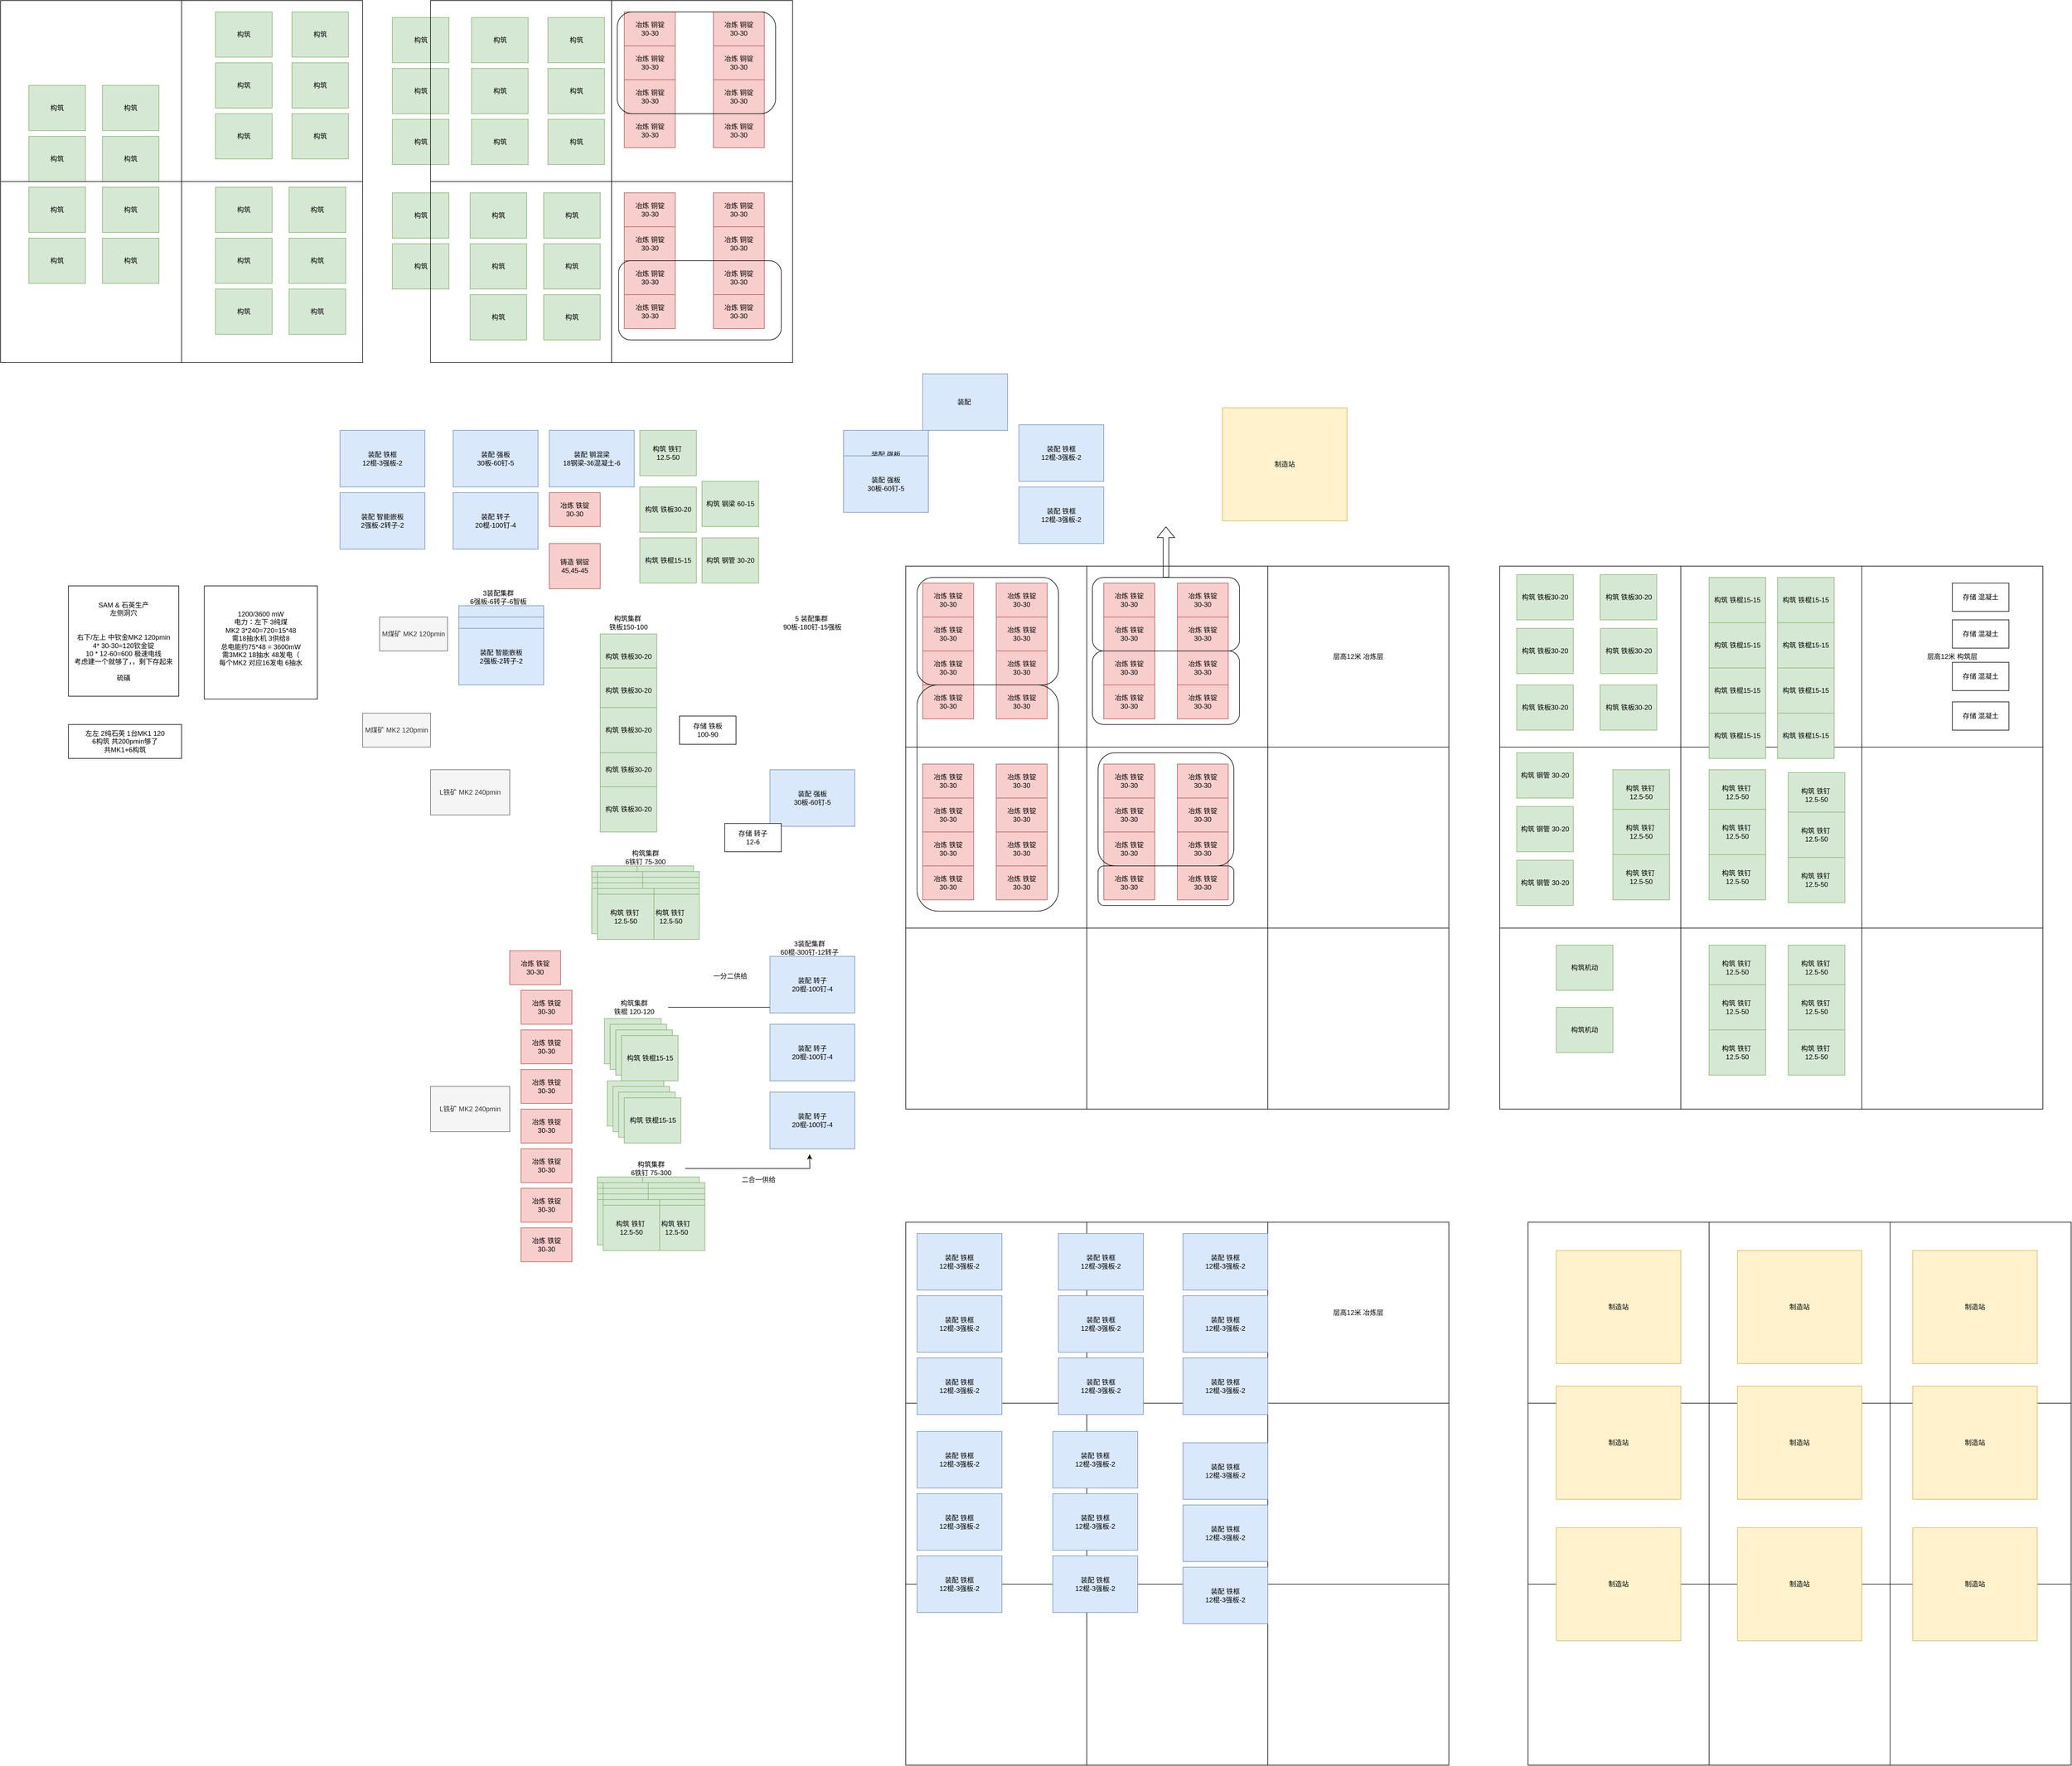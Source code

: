 <mxfile version="26.0.14">
  <diagram name="第 1 页" id="i8XOcRYiCNzHV1Cfkk7H">
    <mxGraphModel dx="2353" dy="2075" grid="1" gridSize="10" guides="1" tooltips="1" connect="1" arrows="1" fold="1" page="1" pageScale="1" pageWidth="827" pageHeight="1169" math="0" shadow="0">
      <root>
        <mxCell id="0" />
        <mxCell id="1" parent="0" />
        <mxCell id="PZnoFgIiRui3hvkY3LLT-238" value="" style="whiteSpace=wrap;html=1;aspect=fixed;glass=0;fillColor=none;" vertex="1" parent="1">
          <mxGeometry x="320" y="-960" width="320" height="320" as="geometry" />
        </mxCell>
        <mxCell id="PZnoFgIiRui3hvkY3LLT-70" value="" style="whiteSpace=wrap;html=1;aspect=fixed;glass=0;" vertex="1" parent="1">
          <mxGeometry x="2210" y="680" width="320" height="320" as="geometry" />
        </mxCell>
        <mxCell id="PZnoFgIiRui3hvkY3LLT-3" value="" style="whiteSpace=wrap;html=1;aspect=fixed;glass=0;" vertex="1" parent="1">
          <mxGeometry x="840" y="40" width="320" height="320" as="geometry" />
        </mxCell>
        <mxCell id="OZfzm9xs_ot9Pj_BeB6e-1" value="L铁矿 MK2 240pmin" style="rounded=0;whiteSpace=wrap;html=1;fillColor=#f5f5f5;fontColor=#333333;strokeColor=#666666;" parent="1" vertex="1">
          <mxGeometry y="400" width="140" height="80" as="geometry" />
        </mxCell>
        <mxCell id="OZfzm9xs_ot9Pj_BeB6e-10" value="构筑 铁板30-20" style="rounded=0;whiteSpace=wrap;html=1;fillColor=#d5e8d4;strokeColor=#82b366;" parent="1" vertex="1">
          <mxGeometry x="300" y="360" width="100" height="80" as="geometry" />
        </mxCell>
        <mxCell id="OZfzm9xs_ot9Pj_BeB6e-11" value="构筑 铁棍15-15" style="rounded=0;whiteSpace=wrap;html=1;fillColor=#d5e8d4;strokeColor=#82b366;" parent="1" vertex="1">
          <mxGeometry x="370" y="-10" width="100" height="80" as="geometry" />
        </mxCell>
        <mxCell id="OZfzm9xs_ot9Pj_BeB6e-12" value="构筑 铁钉&amp;nbsp;&lt;div&gt;12.5-50&lt;/div&gt;" style="rounded=0;whiteSpace=wrap;html=1;fillColor=#d5e8d4;strokeColor=#82b366;" parent="1" vertex="1">
          <mxGeometry x="370" y="-200" width="100" height="80" as="geometry" />
        </mxCell>
        <mxCell id="OZfzm9xs_ot9Pj_BeB6e-14" value="冶炼 铁锭&lt;div&gt;30-30&lt;/div&gt;" style="rounded=0;whiteSpace=wrap;html=1;fillColor=#f8cecc;strokeColor=#b85450;" parent="1" vertex="1">
          <mxGeometry x="210" y="-90" width="90" height="60" as="geometry" />
        </mxCell>
        <mxCell id="OZfzm9xs_ot9Pj_BeB6e-15" value="构筑 钢管 30-20" style="rounded=0;whiteSpace=wrap;html=1;fillColor=#d5e8d4;strokeColor=#82b366;" parent="1" vertex="1">
          <mxGeometry x="480" y="-10" width="100" height="80" as="geometry" />
        </mxCell>
        <mxCell id="OZfzm9xs_ot9Pj_BeB6e-16" value="构筑 钢梁 60-15" style="rounded=0;whiteSpace=wrap;html=1;fillColor=#d5e8d4;strokeColor=#82b366;" parent="1" vertex="1">
          <mxGeometry x="480" y="-110" width="100" height="80" as="geometry" />
        </mxCell>
        <mxCell id="OZfzm9xs_ot9Pj_BeB6e-17" value="装配 钢混梁&lt;div&gt;18钢梁-36混凝土-6&lt;/div&gt;" style="rounded=0;whiteSpace=wrap;html=1;fillColor=#dae8fc;strokeColor=#6c8ebf;" parent="1" vertex="1">
          <mxGeometry x="210" y="-200" width="150" height="100" as="geometry" />
        </mxCell>
        <mxCell id="OZfzm9xs_ot9Pj_BeB6e-18" value="装配 铁框&lt;div&gt;12棍-3强板-2&lt;/div&gt;" style="rounded=0;whiteSpace=wrap;html=1;fillColor=#dae8fc;strokeColor=#6c8ebf;" parent="1" vertex="1">
          <mxGeometry x="-160" y="-200" width="150" height="100" as="geometry" />
        </mxCell>
        <mxCell id="OZfzm9xs_ot9Pj_BeB6e-19" value="装配 智能嵌板&lt;div&gt;2强板-2转子-2&lt;/div&gt;" style="rounded=0;whiteSpace=wrap;html=1;fillColor=#dae8fc;strokeColor=#6c8ebf;" parent="1" vertex="1">
          <mxGeometry x="-160" y="-90" width="150" height="100" as="geometry" />
        </mxCell>
        <mxCell id="OZfzm9xs_ot9Pj_BeB6e-20" value="装配 转子&lt;div&gt;20棍-100钉-4&lt;/div&gt;" style="rounded=0;whiteSpace=wrap;html=1;fillColor=#dae8fc;strokeColor=#6c8ebf;" parent="1" vertex="1">
          <mxGeometry x="40" y="-90" width="150" height="100" as="geometry" />
        </mxCell>
        <mxCell id="OZfzm9xs_ot9Pj_BeB6e-21" value="装配 强板&lt;div&gt;30板-60钉-5&lt;/div&gt;" style="rounded=0;whiteSpace=wrap;html=1;fillColor=#dae8fc;strokeColor=#6c8ebf;" parent="1" vertex="1">
          <mxGeometry x="40" y="-200" width="150" height="100" as="geometry" />
        </mxCell>
        <mxCell id="OZfzm9xs_ot9Pj_BeB6e-49" value="M煤矿 MK2 120pmin" style="rounded=0;whiteSpace=wrap;html=1;fillColor=#f5f5f5;fontColor=#333333;strokeColor=#666666;" parent="1" vertex="1">
          <mxGeometry x="-90" y="130" width="120" height="60" as="geometry" />
        </mxCell>
        <mxCell id="OZfzm9xs_ot9Pj_BeB6e-51" value="&lt;div&gt;1200/3600 mW&lt;/div&gt;电力：左下 3纯煤&lt;div&gt;MK2 3*240=720=15*48&lt;/div&gt;&lt;div&gt;需18抽水机 3供给8&lt;/div&gt;&lt;div&gt;总电能约75*48 = 3600mW&lt;/div&gt;&lt;div&gt;需3MK2 18抽水 48发电（&lt;/div&gt;&lt;div&gt;每个MK2 对应16发电 6抽水&lt;/div&gt;&lt;div&gt;&lt;br&gt;&lt;/div&gt;" style="whiteSpace=wrap;html=1;aspect=fixed;" parent="1" vertex="1">
          <mxGeometry x="-400" y="75" width="200" height="200" as="geometry" />
        </mxCell>
        <mxCell id="OZfzm9xs_ot9Pj_BeB6e-54" value="M煤矿 MK2 120pmin" style="rounded=0;whiteSpace=wrap;html=1;fillColor=#f5f5f5;fontColor=#333333;strokeColor=#666666;" parent="1" vertex="1">
          <mxGeometry x="-120" y="300" width="120" height="60" as="geometry" />
        </mxCell>
        <mxCell id="OZfzm9xs_ot9Pj_BeB6e-120" value="铸造 钢锭&lt;div&gt;&lt;span style=&quot;background-color: transparent; color: light-dark(rgb(0, 0, 0), rgb(255, 255, 255));&quot;&gt;45,45-45&lt;/span&gt;&lt;/div&gt;" style="rounded=0;whiteSpace=wrap;html=1;fillColor=#f8cecc;strokeColor=#b85450;" parent="1" vertex="1">
          <mxGeometry x="210" width="90" height="80" as="geometry" />
        </mxCell>
        <mxCell id="OZfzm9xs_ot9Pj_BeB6e-121" value="存储 铁板&lt;div&gt;100-90&lt;/div&gt;" style="rounded=0;whiteSpace=wrap;html=1;" parent="1" vertex="1">
          <mxGeometry x="440" y="305" width="100" height="50" as="geometry" />
        </mxCell>
        <mxCell id="OZfzm9xs_ot9Pj_BeB6e-123" value="冶炼 铁锭&lt;div&gt;30-30&lt;/div&gt;" style="rounded=0;whiteSpace=wrap;html=1;fillColor=#f8cecc;strokeColor=#b85450;" parent="1" vertex="1">
          <mxGeometry x="870" y="70" width="90" height="60" as="geometry" />
        </mxCell>
        <mxCell id="OZfzm9xs_ot9Pj_BeB6e-124" value="冶炼 铁锭&lt;div&gt;30-30&lt;/div&gt;" style="rounded=0;whiteSpace=wrap;html=1;fillColor=#f8cecc;strokeColor=#b85450;" parent="1" vertex="1">
          <mxGeometry x="870" y="130" width="90" height="60" as="geometry" />
        </mxCell>
        <mxCell id="OZfzm9xs_ot9Pj_BeB6e-125" value="冶炼 铁锭&lt;div&gt;30-30&lt;/div&gt;" style="rounded=0;whiteSpace=wrap;html=1;fillColor=#f8cecc;strokeColor=#b85450;" parent="1" vertex="1">
          <mxGeometry x="870" y="190" width="90" height="60" as="geometry" />
        </mxCell>
        <mxCell id="OZfzm9xs_ot9Pj_BeB6e-126" value="冶炼 铁锭&lt;div&gt;30-30&lt;/div&gt;" style="rounded=0;whiteSpace=wrap;html=1;fillColor=#f8cecc;strokeColor=#b85450;" parent="1" vertex="1">
          <mxGeometry x="870" y="250" width="90" height="60" as="geometry" />
        </mxCell>
        <mxCell id="OZfzm9xs_ot9Pj_BeB6e-127" value="冶炼 铁锭&lt;div&gt;30-30&lt;/div&gt;" style="rounded=0;whiteSpace=wrap;html=1;fillColor=#f8cecc;strokeColor=#b85450;" parent="1" vertex="1">
          <mxGeometry x="1000" y="70" width="90" height="60" as="geometry" />
        </mxCell>
        <mxCell id="OZfzm9xs_ot9Pj_BeB6e-128" value="冶炼 铁锭&lt;div&gt;30-30&lt;/div&gt;" style="rounded=0;whiteSpace=wrap;html=1;fillColor=#f8cecc;strokeColor=#b85450;" parent="1" vertex="1">
          <mxGeometry x="1000" y="130" width="90" height="60" as="geometry" />
        </mxCell>
        <mxCell id="OZfzm9xs_ot9Pj_BeB6e-129" value="冶炼 铁锭&lt;div&gt;30-30&lt;/div&gt;" style="rounded=0;whiteSpace=wrap;html=1;fillColor=#f8cecc;strokeColor=#b85450;" parent="1" vertex="1">
          <mxGeometry x="1000" y="190" width="90" height="60" as="geometry" />
        </mxCell>
        <mxCell id="OZfzm9xs_ot9Pj_BeB6e-130" value="冶炼 铁锭&lt;div&gt;30-30&lt;/div&gt;" style="rounded=0;whiteSpace=wrap;html=1;fillColor=#f8cecc;strokeColor=#b85450;" parent="1" vertex="1">
          <mxGeometry x="1000" y="250" width="90" height="60" as="geometry" />
        </mxCell>
        <mxCell id="OZfzm9xs_ot9Pj_BeB6e-131" value="构筑 铁板30-20" style="rounded=0;whiteSpace=wrap;html=1;fillColor=#d5e8d4;strokeColor=#82b366;" parent="1" vertex="1">
          <mxGeometry x="300" y="160" width="100" height="80" as="geometry" />
        </mxCell>
        <mxCell id="OZfzm9xs_ot9Pj_BeB6e-132" value="构筑 铁板30-20" style="rounded=0;whiteSpace=wrap;html=1;fillColor=#d5e8d4;strokeColor=#82b366;" parent="1" vertex="1">
          <mxGeometry x="300" y="220" width="100" height="80" as="geometry" />
        </mxCell>
        <mxCell id="OZfzm9xs_ot9Pj_BeB6e-133" value="构筑 铁板30-20" style="rounded=0;whiteSpace=wrap;html=1;fillColor=#d5e8d4;strokeColor=#82b366;" parent="1" vertex="1">
          <mxGeometry x="300" y="290" width="100" height="80" as="geometry" />
        </mxCell>
        <mxCell id="OZfzm9xs_ot9Pj_BeB6e-134" value="构筑 铁板30-20" style="rounded=0;whiteSpace=wrap;html=1;fillColor=#d5e8d4;strokeColor=#82b366;" parent="1" vertex="1">
          <mxGeometry x="370" y="-100" width="100" height="80" as="geometry" />
        </mxCell>
        <mxCell id="OZfzm9xs_ot9Pj_BeB6e-135" value="构筑 铁板30-20" style="rounded=0;whiteSpace=wrap;html=1;fillColor=#d5e8d4;strokeColor=#82b366;" parent="1" vertex="1">
          <mxGeometry x="300" y="430" width="100" height="80" as="geometry" />
        </mxCell>
        <mxCell id="OZfzm9xs_ot9Pj_BeB6e-136" value="装配 强板&lt;div&gt;30板-60钉-5&lt;/div&gt;" style="rounded=0;whiteSpace=wrap;html=1;fillColor=#dae8fc;strokeColor=#6c8ebf;" parent="1" vertex="1">
          <mxGeometry x="730" y="-200" width="150" height="100" as="geometry" />
        </mxCell>
        <mxCell id="OZfzm9xs_ot9Pj_BeB6e-137" value="装配 强板&lt;div&gt;30板-60钉-5&lt;/div&gt;" style="rounded=0;whiteSpace=wrap;html=1;fillColor=#dae8fc;strokeColor=#6c8ebf;" parent="1" vertex="1">
          <mxGeometry x="730" y="-155" width="150" height="100" as="geometry" />
        </mxCell>
        <mxCell id="OZfzm9xs_ot9Pj_BeB6e-138" value="装配 强板&lt;div&gt;30板-60钉-5&lt;/div&gt;" style="rounded=0;whiteSpace=wrap;html=1;fillColor=#dae8fc;strokeColor=#6c8ebf;" parent="1" vertex="1">
          <mxGeometry x="600" y="400" width="150" height="100" as="geometry" />
        </mxCell>
        <mxCell id="OZfzm9xs_ot9Pj_BeB6e-139" value="构筑集群&amp;nbsp;&lt;div&gt;铁板150-100&lt;/div&gt;" style="text;html=1;align=center;verticalAlign=middle;whiteSpace=wrap;rounded=0;" parent="1" vertex="1">
          <mxGeometry x="290" y="110" width="120" height="60" as="geometry" />
        </mxCell>
        <mxCell id="OZfzm9xs_ot9Pj_BeB6e-140" value="5 装配集群&amp;nbsp;&lt;div&gt;90板-180钉-15强板&lt;/div&gt;" style="text;html=1;align=center;verticalAlign=middle;whiteSpace=wrap;rounded=0;" parent="1" vertex="1">
          <mxGeometry x="615" y="110" width="120" height="60" as="geometry" />
        </mxCell>
        <mxCell id="OZfzm9xs_ot9Pj_BeB6e-142" value="L铁矿 MK2 240pmin" style="rounded=0;whiteSpace=wrap;html=1;fillColor=#f5f5f5;fontColor=#333333;strokeColor=#666666;" parent="1" vertex="1">
          <mxGeometry y="960" width="140" height="80" as="geometry" />
        </mxCell>
        <mxCell id="OZfzm9xs_ot9Pj_BeB6e-143" value="冶炼 铁锭&lt;div&gt;30-30&lt;/div&gt;" style="rounded=0;whiteSpace=wrap;html=1;fillColor=#f8cecc;strokeColor=#b85450;" parent="1" vertex="1">
          <mxGeometry x="140" y="720" width="90" height="60" as="geometry" />
        </mxCell>
        <mxCell id="OZfzm9xs_ot9Pj_BeB6e-144" value="冶炼 铁锭&lt;div&gt;30-30&lt;/div&gt;" style="rounded=0;whiteSpace=wrap;html=1;fillColor=#f8cecc;strokeColor=#b85450;" parent="1" vertex="1">
          <mxGeometry x="160" y="790" width="90" height="60" as="geometry" />
        </mxCell>
        <mxCell id="OZfzm9xs_ot9Pj_BeB6e-145" value="冶炼 铁锭&lt;div&gt;30-30&lt;/div&gt;" style="rounded=0;whiteSpace=wrap;html=1;fillColor=#f8cecc;strokeColor=#b85450;" parent="1" vertex="1">
          <mxGeometry x="160" y="860" width="90" height="60" as="geometry" />
        </mxCell>
        <mxCell id="OZfzm9xs_ot9Pj_BeB6e-146" value="冶炼 铁锭&lt;div&gt;30-30&lt;/div&gt;" style="rounded=0;whiteSpace=wrap;html=1;fillColor=#f8cecc;strokeColor=#b85450;" parent="1" vertex="1">
          <mxGeometry x="160" y="930" width="90" height="60" as="geometry" />
        </mxCell>
        <mxCell id="OZfzm9xs_ot9Pj_BeB6e-147" value="冶炼 铁锭&lt;div&gt;30-30&lt;/div&gt;" style="rounded=0;whiteSpace=wrap;html=1;fillColor=#f8cecc;strokeColor=#b85450;" parent="1" vertex="1">
          <mxGeometry x="160" y="1000" width="90" height="60" as="geometry" />
        </mxCell>
        <mxCell id="OZfzm9xs_ot9Pj_BeB6e-148" value="冶炼 铁锭&lt;div&gt;30-30&lt;/div&gt;" style="rounded=0;whiteSpace=wrap;html=1;fillColor=#f8cecc;strokeColor=#b85450;" parent="1" vertex="1">
          <mxGeometry x="160" y="1070" width="90" height="60" as="geometry" />
        </mxCell>
        <mxCell id="OZfzm9xs_ot9Pj_BeB6e-149" value="冶炼 铁锭&lt;div&gt;30-30&lt;/div&gt;" style="rounded=0;whiteSpace=wrap;html=1;fillColor=#f8cecc;strokeColor=#b85450;" parent="1" vertex="1">
          <mxGeometry x="160" y="1140" width="90" height="60" as="geometry" />
        </mxCell>
        <mxCell id="OZfzm9xs_ot9Pj_BeB6e-150" value="冶炼 铁锭&lt;div&gt;30-30&lt;/div&gt;" style="rounded=0;whiteSpace=wrap;html=1;fillColor=#f8cecc;strokeColor=#b85450;" parent="1" vertex="1">
          <mxGeometry x="160" y="1210" width="90" height="60" as="geometry" />
        </mxCell>
        <mxCell id="OZfzm9xs_ot9Pj_BeB6e-162" value="构筑 铁棍15-15" style="rounded=0;whiteSpace=wrap;html=1;fillColor=#d5e8d4;strokeColor=#82b366;" parent="1" vertex="1">
          <mxGeometry x="307.5" y="840" width="100" height="80" as="geometry" />
        </mxCell>
        <mxCell id="OZfzm9xs_ot9Pj_BeB6e-163" value="构筑 铁棍15-15" style="rounded=0;whiteSpace=wrap;html=1;fillColor=#d5e8d4;strokeColor=#82b366;" parent="1" vertex="1">
          <mxGeometry x="317.5" y="850" width="100" height="80" as="geometry" />
        </mxCell>
        <mxCell id="OZfzm9xs_ot9Pj_BeB6e-164" value="构筑 铁棍15-15" style="rounded=0;whiteSpace=wrap;html=1;fillColor=#d5e8d4;strokeColor=#82b366;" parent="1" vertex="1">
          <mxGeometry x="327.5" y="860" width="100" height="80" as="geometry" />
        </mxCell>
        <mxCell id="OZfzm9xs_ot9Pj_BeB6e-165" value="构筑 铁棍15-15" style="rounded=0;whiteSpace=wrap;html=1;fillColor=#d5e8d4;strokeColor=#82b366;" parent="1" vertex="1">
          <mxGeometry x="337.5" y="870" width="100" height="80" as="geometry" />
        </mxCell>
        <mxCell id="OZfzm9xs_ot9Pj_BeB6e-166" value="构筑 铁棍15-15" style="rounded=0;whiteSpace=wrap;html=1;fillColor=#d5e8d4;strokeColor=#82b366;" parent="1" vertex="1">
          <mxGeometry x="312.5" y="950" width="100" height="80" as="geometry" />
        </mxCell>
        <mxCell id="OZfzm9xs_ot9Pj_BeB6e-167" value="构筑 铁棍15-15" style="rounded=0;whiteSpace=wrap;html=1;fillColor=#d5e8d4;strokeColor=#82b366;" parent="1" vertex="1">
          <mxGeometry x="322.5" y="960" width="100" height="80" as="geometry" />
        </mxCell>
        <mxCell id="OZfzm9xs_ot9Pj_BeB6e-168" value="构筑 铁棍15-15" style="rounded=0;whiteSpace=wrap;html=1;fillColor=#d5e8d4;strokeColor=#82b366;" parent="1" vertex="1">
          <mxGeometry x="332.5" y="970" width="100" height="80" as="geometry" />
        </mxCell>
        <mxCell id="OZfzm9xs_ot9Pj_BeB6e-169" value="构筑 铁棍15-15" style="rounded=0;whiteSpace=wrap;html=1;fillColor=#d5e8d4;strokeColor=#82b366;" parent="1" vertex="1">
          <mxGeometry x="342.5" y="980" width="100" height="80" as="geometry" />
        </mxCell>
        <mxCell id="OZfzm9xs_ot9Pj_BeB6e-229" style="edgeStyle=orthogonalEdgeStyle;rounded=0;orthogonalLoop=1;jettySize=auto;html=1;" parent="1" source="OZfzm9xs_ot9Pj_BeB6e-170" target="OZfzm9xs_ot9Pj_BeB6e-228" edge="1">
          <mxGeometry relative="1" as="geometry" />
        </mxCell>
        <mxCell id="OZfzm9xs_ot9Pj_BeB6e-170" value="构筑集群&lt;div&gt;铁棍 120-120&lt;/div&gt;" style="text;html=1;align=center;verticalAlign=middle;whiteSpace=wrap;rounded=0;" parent="1" vertex="1">
          <mxGeometry x="300" y="790" width="120" height="60" as="geometry" />
        </mxCell>
        <mxCell id="OZfzm9xs_ot9Pj_BeB6e-171" value="装配 转子&lt;div&gt;20棍-100钉-4&lt;/div&gt;" style="rounded=0;whiteSpace=wrap;html=1;fillColor=#dae8fc;strokeColor=#6c8ebf;" parent="1" vertex="1">
          <mxGeometry x="600" y="730" width="150" height="100" as="geometry" />
        </mxCell>
        <mxCell id="OZfzm9xs_ot9Pj_BeB6e-172" value="装配 转子&lt;div&gt;20棍-100钉-4&lt;/div&gt;" style="rounded=0;whiteSpace=wrap;html=1;fillColor=#dae8fc;strokeColor=#6c8ebf;" parent="1" vertex="1">
          <mxGeometry x="600" y="850" width="150" height="100" as="geometry" />
        </mxCell>
        <mxCell id="OZfzm9xs_ot9Pj_BeB6e-173" value="装配 转子&lt;div&gt;20棍-100钉-4&lt;/div&gt;" style="rounded=0;whiteSpace=wrap;html=1;fillColor=#dae8fc;strokeColor=#6c8ebf;" parent="1" vertex="1">
          <mxGeometry x="600" y="970" width="150" height="100" as="geometry" />
        </mxCell>
        <mxCell id="OZfzm9xs_ot9Pj_BeB6e-205" value="构筑 铁钉&amp;nbsp;&lt;div&gt;12.5-50&lt;/div&gt;" style="rounded=0;whiteSpace=wrap;html=1;fillColor=#d5e8d4;strokeColor=#82b366;" parent="1" vertex="1">
          <mxGeometry x="295" y="1120" width="100" height="80" as="geometry" />
        </mxCell>
        <mxCell id="OZfzm9xs_ot9Pj_BeB6e-206" value="构筑 铁钉&amp;nbsp;&lt;div&gt;12.5-50&lt;/div&gt;" style="rounded=0;whiteSpace=wrap;html=1;fillColor=#d5e8d4;strokeColor=#82b366;" parent="1" vertex="1">
          <mxGeometry x="295" y="1130" width="100" height="80" as="geometry" />
        </mxCell>
        <mxCell id="OZfzm9xs_ot9Pj_BeB6e-207" value="构筑 铁钉&amp;nbsp;&lt;div&gt;12.5-50&lt;/div&gt;" style="rounded=0;whiteSpace=wrap;html=1;fillColor=#d5e8d4;strokeColor=#82b366;" parent="1" vertex="1">
          <mxGeometry x="295" y="1140" width="100" height="80" as="geometry" />
        </mxCell>
        <mxCell id="OZfzm9xs_ot9Pj_BeB6e-208" value="构筑 铁钉&amp;nbsp;&lt;div&gt;12.5-50&lt;/div&gt;" style="rounded=0;whiteSpace=wrap;html=1;fillColor=#d5e8d4;strokeColor=#82b366;" parent="1" vertex="1">
          <mxGeometry x="375" y="1120" width="100" height="80" as="geometry" />
        </mxCell>
        <mxCell id="OZfzm9xs_ot9Pj_BeB6e-209" value="构筑 铁钉&amp;nbsp;&lt;div&gt;12.5-50&lt;/div&gt;" style="rounded=0;whiteSpace=wrap;html=1;fillColor=#d5e8d4;strokeColor=#82b366;" parent="1" vertex="1">
          <mxGeometry x="375" y="1130" width="100" height="80" as="geometry" />
        </mxCell>
        <mxCell id="OZfzm9xs_ot9Pj_BeB6e-210" value="构筑 铁钉&amp;nbsp;&lt;div&gt;12.5-50&lt;/div&gt;" style="rounded=0;whiteSpace=wrap;html=1;fillColor=#d5e8d4;strokeColor=#82b366;" parent="1" vertex="1">
          <mxGeometry x="375" y="1140" width="100" height="80" as="geometry" />
        </mxCell>
        <mxCell id="OZfzm9xs_ot9Pj_BeB6e-211" value="构筑 铁钉&amp;nbsp;&lt;div&gt;12.5-50&lt;/div&gt;" style="rounded=0;whiteSpace=wrap;html=1;fillColor=#d5e8d4;strokeColor=#82b366;" parent="1" vertex="1">
          <mxGeometry x="375" y="1150" width="100" height="80" as="geometry" />
        </mxCell>
        <mxCell id="OZfzm9xs_ot9Pj_BeB6e-212" value="构筑 铁钉&amp;nbsp;&lt;div&gt;12.5-50&lt;/div&gt;" style="rounded=0;whiteSpace=wrap;html=1;fillColor=#d5e8d4;strokeColor=#82b366;" parent="1" vertex="1">
          <mxGeometry x="375" y="1160" width="100" height="80" as="geometry" />
        </mxCell>
        <mxCell id="OZfzm9xs_ot9Pj_BeB6e-213" value="构筑 铁钉&amp;nbsp;&lt;div&gt;12.5-50&lt;/div&gt;" style="rounded=0;whiteSpace=wrap;html=1;fillColor=#d5e8d4;strokeColor=#82b366;" parent="1" vertex="1">
          <mxGeometry x="295" y="1150" width="100" height="80" as="geometry" />
        </mxCell>
        <mxCell id="OZfzm9xs_ot9Pj_BeB6e-214" value="构筑 铁钉&amp;nbsp;&lt;div&gt;12.5-50&lt;/div&gt;" style="rounded=0;whiteSpace=wrap;html=1;fillColor=#d5e8d4;strokeColor=#82b366;" parent="1" vertex="1">
          <mxGeometry x="295" y="1160" width="100" height="80" as="geometry" />
        </mxCell>
        <mxCell id="OZfzm9xs_ot9Pj_BeB6e-226" style="edgeStyle=orthogonalEdgeStyle;rounded=0;orthogonalLoop=1;jettySize=auto;html=1;" parent="1" source="OZfzm9xs_ot9Pj_BeB6e-215" edge="1">
          <mxGeometry relative="1" as="geometry">
            <mxPoint x="670" y="1080" as="targetPoint" />
          </mxGeometry>
        </mxCell>
        <mxCell id="OZfzm9xs_ot9Pj_BeB6e-215" value="构筑集群&lt;div&gt;6铁钉 75-300&lt;/div&gt;" style="text;html=1;align=center;verticalAlign=middle;whiteSpace=wrap;rounded=0;" parent="1" vertex="1">
          <mxGeometry x="330" y="1090" width="120" height="30" as="geometry" />
        </mxCell>
        <mxCell id="OZfzm9xs_ot9Pj_BeB6e-216" value="构筑 铁钉&amp;nbsp;&lt;div&gt;12.5-50&lt;/div&gt;" style="rounded=0;whiteSpace=wrap;html=1;fillColor=#d5e8d4;strokeColor=#82b366;" parent="1" vertex="1">
          <mxGeometry x="305" y="1130" width="100" height="80" as="geometry" />
        </mxCell>
        <mxCell id="OZfzm9xs_ot9Pj_BeB6e-217" value="构筑 铁钉&amp;nbsp;&lt;div&gt;12.5-50&lt;/div&gt;" style="rounded=0;whiteSpace=wrap;html=1;fillColor=#d5e8d4;strokeColor=#82b366;" parent="1" vertex="1">
          <mxGeometry x="305" y="1140" width="100" height="80" as="geometry" />
        </mxCell>
        <mxCell id="OZfzm9xs_ot9Pj_BeB6e-218" value="构筑 铁钉&amp;nbsp;&lt;div&gt;12.5-50&lt;/div&gt;" style="rounded=0;whiteSpace=wrap;html=1;fillColor=#d5e8d4;strokeColor=#82b366;" parent="1" vertex="1">
          <mxGeometry x="305" y="1150" width="100" height="80" as="geometry" />
        </mxCell>
        <mxCell id="OZfzm9xs_ot9Pj_BeB6e-219" value="构筑 铁钉&amp;nbsp;&lt;div&gt;12.5-50&lt;/div&gt;" style="rounded=0;whiteSpace=wrap;html=1;fillColor=#d5e8d4;strokeColor=#82b366;" parent="1" vertex="1">
          <mxGeometry x="385" y="1130" width="100" height="80" as="geometry" />
        </mxCell>
        <mxCell id="OZfzm9xs_ot9Pj_BeB6e-220" value="构筑 铁钉&amp;nbsp;&lt;div&gt;12.5-50&lt;/div&gt;" style="rounded=0;whiteSpace=wrap;html=1;fillColor=#d5e8d4;strokeColor=#82b366;" parent="1" vertex="1">
          <mxGeometry x="385" y="1140" width="100" height="80" as="geometry" />
        </mxCell>
        <mxCell id="OZfzm9xs_ot9Pj_BeB6e-221" value="构筑 铁钉&amp;nbsp;&lt;div&gt;12.5-50&lt;/div&gt;" style="rounded=0;whiteSpace=wrap;html=1;fillColor=#d5e8d4;strokeColor=#82b366;" parent="1" vertex="1">
          <mxGeometry x="385" y="1150" width="100" height="80" as="geometry" />
        </mxCell>
        <mxCell id="OZfzm9xs_ot9Pj_BeB6e-222" value="构筑 铁钉&amp;nbsp;&lt;div&gt;12.5-50&lt;/div&gt;" style="rounded=0;whiteSpace=wrap;html=1;fillColor=#d5e8d4;strokeColor=#82b366;" parent="1" vertex="1">
          <mxGeometry x="385" y="1160" width="100" height="80" as="geometry" />
        </mxCell>
        <mxCell id="OZfzm9xs_ot9Pj_BeB6e-223" value="构筑 铁钉&amp;nbsp;&lt;div&gt;12.5-50&lt;/div&gt;" style="rounded=0;whiteSpace=wrap;html=1;fillColor=#d5e8d4;strokeColor=#82b366;" parent="1" vertex="1">
          <mxGeometry x="385" y="1170" width="100" height="80" as="geometry" />
        </mxCell>
        <mxCell id="OZfzm9xs_ot9Pj_BeB6e-224" value="构筑 铁钉&amp;nbsp;&lt;div&gt;12.5-50&lt;/div&gt;" style="rounded=0;whiteSpace=wrap;html=1;fillColor=#d5e8d4;strokeColor=#82b366;" parent="1" vertex="1">
          <mxGeometry x="305" y="1160" width="100" height="80" as="geometry" />
        </mxCell>
        <mxCell id="OZfzm9xs_ot9Pj_BeB6e-225" value="构筑 铁钉&amp;nbsp;&lt;div&gt;12.5-50&lt;/div&gt;" style="rounded=0;whiteSpace=wrap;html=1;fillColor=#d5e8d4;strokeColor=#82b366;" parent="1" vertex="1">
          <mxGeometry x="305" y="1170" width="100" height="80" as="geometry" />
        </mxCell>
        <mxCell id="OZfzm9xs_ot9Pj_BeB6e-227" value="二合一供给" style="text;html=1;align=center;verticalAlign=middle;whiteSpace=wrap;rounded=0;" parent="1" vertex="1">
          <mxGeometry x="520" y="1110" width="120" height="30" as="geometry" />
        </mxCell>
        <mxCell id="OZfzm9xs_ot9Pj_BeB6e-228" value="3装配集群&lt;div&gt;60棍-300钉-12转子&lt;/div&gt;" style="text;html=1;align=center;verticalAlign=middle;whiteSpace=wrap;rounded=0;" parent="1" vertex="1">
          <mxGeometry x="610" y="700" width="120" height="30" as="geometry" />
        </mxCell>
        <mxCell id="OZfzm9xs_ot9Pj_BeB6e-230" value="一分二供给" style="text;html=1;align=center;verticalAlign=middle;whiteSpace=wrap;rounded=0;" parent="1" vertex="1">
          <mxGeometry x="470" y="750" width="120" height="30" as="geometry" />
        </mxCell>
        <mxCell id="OZfzm9xs_ot9Pj_BeB6e-231" value="装配 智能嵌板&lt;div&gt;2强板-2转子-2&lt;/div&gt;" style="rounded=0;whiteSpace=wrap;html=1;fillColor=#dae8fc;strokeColor=#6c8ebf;" parent="1" vertex="1">
          <mxGeometry x="50" y="110" width="150" height="100" as="geometry" />
        </mxCell>
        <mxCell id="OZfzm9xs_ot9Pj_BeB6e-232" value="装配 智能嵌板&lt;div&gt;2强板-2转子-2&lt;/div&gt;" style="rounded=0;whiteSpace=wrap;html=1;fillColor=#dae8fc;strokeColor=#6c8ebf;" parent="1" vertex="1">
          <mxGeometry x="50" y="130" width="150" height="100" as="geometry" />
        </mxCell>
        <mxCell id="OZfzm9xs_ot9Pj_BeB6e-233" value="装配 智能嵌板&lt;div&gt;2强板-2转子-2&lt;/div&gt;" style="rounded=0;whiteSpace=wrap;html=1;fillColor=#dae8fc;strokeColor=#6c8ebf;" parent="1" vertex="1">
          <mxGeometry x="50" y="150" width="150" height="100" as="geometry" />
        </mxCell>
        <mxCell id="OZfzm9xs_ot9Pj_BeB6e-234" value="3装配集群&lt;div&gt;6强板-6转子-6智板&lt;/div&gt;" style="text;html=1;align=center;verticalAlign=middle;whiteSpace=wrap;rounded=0;" parent="1" vertex="1">
          <mxGeometry x="60" y="80" width="120" height="30" as="geometry" />
        </mxCell>
        <mxCell id="OZfzm9xs_ot9Pj_BeB6e-235" value="存储 转子&lt;div&gt;12-6&lt;/div&gt;" style="rounded=0;whiteSpace=wrap;html=1;" parent="1" vertex="1">
          <mxGeometry x="520" y="495" width="100" height="50" as="geometry" />
        </mxCell>
        <mxCell id="OZfzm9xs_ot9Pj_BeB6e-236" value="装配 铁框&lt;div&gt;12棍-3强板-2&lt;/div&gt;" style="rounded=0;whiteSpace=wrap;html=1;fillColor=#dae8fc;strokeColor=#6c8ebf;" parent="1" vertex="1">
          <mxGeometry x="1040" y="-210" width="150" height="100" as="geometry" />
        </mxCell>
        <mxCell id="OZfzm9xs_ot9Pj_BeB6e-237" value="构筑 铁钉&amp;nbsp;&lt;div&gt;12.5-50&lt;/div&gt;" style="rounded=0;whiteSpace=wrap;html=1;fillColor=#d5e8d4;strokeColor=#82b366;" parent="1" vertex="1">
          <mxGeometry x="285" y="570" width="100" height="80" as="geometry" />
        </mxCell>
        <mxCell id="OZfzm9xs_ot9Pj_BeB6e-238" value="构筑 铁钉&amp;nbsp;&lt;div&gt;12.5-50&lt;/div&gt;" style="rounded=0;whiteSpace=wrap;html=1;fillColor=#d5e8d4;strokeColor=#82b366;" parent="1" vertex="1">
          <mxGeometry x="285" y="580" width="100" height="80" as="geometry" />
        </mxCell>
        <mxCell id="OZfzm9xs_ot9Pj_BeB6e-239" value="构筑 铁钉&amp;nbsp;&lt;div&gt;12.5-50&lt;/div&gt;" style="rounded=0;whiteSpace=wrap;html=1;fillColor=#d5e8d4;strokeColor=#82b366;" parent="1" vertex="1">
          <mxGeometry x="285" y="590" width="100" height="80" as="geometry" />
        </mxCell>
        <mxCell id="OZfzm9xs_ot9Pj_BeB6e-240" value="构筑 铁钉&amp;nbsp;&lt;div&gt;12.5-50&lt;/div&gt;" style="rounded=0;whiteSpace=wrap;html=1;fillColor=#d5e8d4;strokeColor=#82b366;" parent="1" vertex="1">
          <mxGeometry x="365" y="570" width="100" height="80" as="geometry" />
        </mxCell>
        <mxCell id="OZfzm9xs_ot9Pj_BeB6e-241" value="构筑 铁钉&amp;nbsp;&lt;div&gt;12.5-50&lt;/div&gt;" style="rounded=0;whiteSpace=wrap;html=1;fillColor=#d5e8d4;strokeColor=#82b366;" parent="1" vertex="1">
          <mxGeometry x="365" y="580" width="100" height="80" as="geometry" />
        </mxCell>
        <mxCell id="OZfzm9xs_ot9Pj_BeB6e-242" value="构筑 铁钉&amp;nbsp;&lt;div&gt;12.5-50&lt;/div&gt;" style="rounded=0;whiteSpace=wrap;html=1;fillColor=#d5e8d4;strokeColor=#82b366;" parent="1" vertex="1">
          <mxGeometry x="365" y="590" width="100" height="80" as="geometry" />
        </mxCell>
        <mxCell id="OZfzm9xs_ot9Pj_BeB6e-243" value="构筑 铁钉&amp;nbsp;&lt;div&gt;12.5-50&lt;/div&gt;" style="rounded=0;whiteSpace=wrap;html=1;fillColor=#d5e8d4;strokeColor=#82b366;" parent="1" vertex="1">
          <mxGeometry x="365" y="600" width="100" height="80" as="geometry" />
        </mxCell>
        <mxCell id="OZfzm9xs_ot9Pj_BeB6e-244" value="构筑 铁钉&amp;nbsp;&lt;div&gt;12.5-50&lt;/div&gt;" style="rounded=0;whiteSpace=wrap;html=1;fillColor=#d5e8d4;strokeColor=#82b366;" parent="1" vertex="1">
          <mxGeometry x="365" y="610" width="100" height="80" as="geometry" />
        </mxCell>
        <mxCell id="OZfzm9xs_ot9Pj_BeB6e-245" value="构筑 铁钉&amp;nbsp;&lt;div&gt;12.5-50&lt;/div&gt;" style="rounded=0;whiteSpace=wrap;html=1;fillColor=#d5e8d4;strokeColor=#82b366;" parent="1" vertex="1">
          <mxGeometry x="285" y="600" width="100" height="80" as="geometry" />
        </mxCell>
        <mxCell id="OZfzm9xs_ot9Pj_BeB6e-246" value="构筑 铁钉&amp;nbsp;&lt;div&gt;12.5-50&lt;/div&gt;" style="rounded=0;whiteSpace=wrap;html=1;fillColor=#d5e8d4;strokeColor=#82b366;" parent="1" vertex="1">
          <mxGeometry x="285" y="610" width="100" height="80" as="geometry" />
        </mxCell>
        <mxCell id="OZfzm9xs_ot9Pj_BeB6e-247" value="构筑集群&lt;div&gt;6铁钉 75-300&lt;/div&gt;" style="text;html=1;align=center;verticalAlign=middle;whiteSpace=wrap;rounded=0;" parent="1" vertex="1">
          <mxGeometry x="320" y="540" width="120" height="30" as="geometry" />
        </mxCell>
        <mxCell id="OZfzm9xs_ot9Pj_BeB6e-248" value="构筑 铁钉&amp;nbsp;&lt;div&gt;12.5-50&lt;/div&gt;" style="rounded=0;whiteSpace=wrap;html=1;fillColor=#d5e8d4;strokeColor=#82b366;" parent="1" vertex="1">
          <mxGeometry x="295" y="580" width="100" height="80" as="geometry" />
        </mxCell>
        <mxCell id="OZfzm9xs_ot9Pj_BeB6e-249" value="构筑 铁钉&amp;nbsp;&lt;div&gt;12.5-50&lt;/div&gt;" style="rounded=0;whiteSpace=wrap;html=1;fillColor=#d5e8d4;strokeColor=#82b366;" parent="1" vertex="1">
          <mxGeometry x="295" y="590" width="100" height="80" as="geometry" />
        </mxCell>
        <mxCell id="OZfzm9xs_ot9Pj_BeB6e-250" value="构筑 铁钉&amp;nbsp;&lt;div&gt;12.5-50&lt;/div&gt;" style="rounded=0;whiteSpace=wrap;html=1;fillColor=#d5e8d4;strokeColor=#82b366;" parent="1" vertex="1">
          <mxGeometry x="295" y="600" width="100" height="80" as="geometry" />
        </mxCell>
        <mxCell id="OZfzm9xs_ot9Pj_BeB6e-251" value="构筑 铁钉&amp;nbsp;&lt;div&gt;12.5-50&lt;/div&gt;" style="rounded=0;whiteSpace=wrap;html=1;fillColor=#d5e8d4;strokeColor=#82b366;" parent="1" vertex="1">
          <mxGeometry x="375" y="580" width="100" height="80" as="geometry" />
        </mxCell>
        <mxCell id="OZfzm9xs_ot9Pj_BeB6e-252" value="构筑 铁钉&amp;nbsp;&lt;div&gt;12.5-50&lt;/div&gt;" style="rounded=0;whiteSpace=wrap;html=1;fillColor=#d5e8d4;strokeColor=#82b366;" parent="1" vertex="1">
          <mxGeometry x="375" y="590" width="100" height="80" as="geometry" />
        </mxCell>
        <mxCell id="OZfzm9xs_ot9Pj_BeB6e-253" value="构筑 铁钉&amp;nbsp;&lt;div&gt;12.5-50&lt;/div&gt;" style="rounded=0;whiteSpace=wrap;html=1;fillColor=#d5e8d4;strokeColor=#82b366;" parent="1" vertex="1">
          <mxGeometry x="375" y="600" width="100" height="80" as="geometry" />
        </mxCell>
        <mxCell id="OZfzm9xs_ot9Pj_BeB6e-254" value="构筑 铁钉&amp;nbsp;&lt;div&gt;12.5-50&lt;/div&gt;" style="rounded=0;whiteSpace=wrap;html=1;fillColor=#d5e8d4;strokeColor=#82b366;" parent="1" vertex="1">
          <mxGeometry x="375" y="610" width="100" height="80" as="geometry" />
        </mxCell>
        <mxCell id="OZfzm9xs_ot9Pj_BeB6e-255" value="构筑 铁钉&amp;nbsp;&lt;div&gt;12.5-50&lt;/div&gt;" style="rounded=0;whiteSpace=wrap;html=1;fillColor=#d5e8d4;strokeColor=#82b366;" parent="1" vertex="1">
          <mxGeometry x="375" y="620" width="100" height="80" as="geometry" />
        </mxCell>
        <mxCell id="OZfzm9xs_ot9Pj_BeB6e-256" value="构筑 铁钉&amp;nbsp;&lt;div&gt;12.5-50&lt;/div&gt;" style="rounded=0;whiteSpace=wrap;html=1;fillColor=#d5e8d4;strokeColor=#82b366;" parent="1" vertex="1">
          <mxGeometry x="295" y="610" width="100" height="80" as="geometry" />
        </mxCell>
        <mxCell id="OZfzm9xs_ot9Pj_BeB6e-257" value="构筑 铁钉&amp;nbsp;&lt;div&gt;12.5-50&lt;/div&gt;" style="rounded=0;whiteSpace=wrap;html=1;fillColor=#d5e8d4;strokeColor=#82b366;" parent="1" vertex="1">
          <mxGeometry x="295" y="620" width="100" height="80" as="geometry" />
        </mxCell>
        <mxCell id="Stdsry_ZmVIjGEiSpqY--1" value="&lt;div&gt;SAM &amp;amp; 石英生产&lt;/div&gt;&lt;div&gt;左侧洞穴&lt;/div&gt;&lt;div&gt;&lt;br&gt;&lt;/div&gt;&lt;div&gt;&lt;br&gt;&lt;/div&gt;右下/左上 中钦金MK2 120pmin&lt;div&gt;4* 30-30=120钦金锭&lt;/div&gt;&lt;div&gt;10 * 12-60=600 极速电线&lt;/div&gt;&lt;div&gt;考虑建一个就够了，，剩下存起来&lt;/div&gt;&lt;div&gt;&lt;br&gt;&lt;/div&gt;&lt;div&gt;硫磺&lt;/div&gt;" style="whiteSpace=wrap;html=1;aspect=fixed;" parent="1" vertex="1">
          <mxGeometry x="-640" y="75" width="195" height="195" as="geometry" />
        </mxCell>
        <mxCell id="Stdsry_ZmVIjGEiSpqY--3" value="左左 2纯石英 1台MK1 120&lt;div&gt;6构筑 共200pmin够了&lt;/div&gt;&lt;div&gt;共MK1+6构筑&lt;/div&gt;" style="rounded=0;whiteSpace=wrap;html=1;" parent="1" vertex="1">
          <mxGeometry x="-640" y="320" width="200" height="60" as="geometry" />
        </mxCell>
        <mxCell id="PZnoFgIiRui3hvkY3LLT-6" value="" style="whiteSpace=wrap;html=1;aspect=fixed;glass=0;" vertex="1" parent="1">
          <mxGeometry x="1160" y="40" width="320" height="320" as="geometry" />
        </mxCell>
        <mxCell id="PZnoFgIiRui3hvkY3LLT-7" value="冶炼 铁锭&lt;div&gt;30-30&lt;/div&gt;" style="rounded=0;whiteSpace=wrap;html=1;fillColor=#f8cecc;strokeColor=#b85450;" vertex="1" parent="1">
          <mxGeometry x="1190" y="70" width="90" height="60" as="geometry" />
        </mxCell>
        <mxCell id="PZnoFgIiRui3hvkY3LLT-8" value="冶炼 铁锭&lt;div&gt;30-30&lt;/div&gt;" style="rounded=0;whiteSpace=wrap;html=1;fillColor=#f8cecc;strokeColor=#b85450;" vertex="1" parent="1">
          <mxGeometry x="1190" y="130" width="90" height="60" as="geometry" />
        </mxCell>
        <mxCell id="PZnoFgIiRui3hvkY3LLT-9" value="冶炼 铁锭&lt;div&gt;30-30&lt;/div&gt;" style="rounded=0;whiteSpace=wrap;html=1;fillColor=#f8cecc;strokeColor=#b85450;" vertex="1" parent="1">
          <mxGeometry x="1190" y="190" width="90" height="60" as="geometry" />
        </mxCell>
        <mxCell id="PZnoFgIiRui3hvkY3LLT-10" value="冶炼 铁锭&lt;div&gt;30-30&lt;/div&gt;" style="rounded=0;whiteSpace=wrap;html=1;fillColor=#f8cecc;strokeColor=#b85450;" vertex="1" parent="1">
          <mxGeometry x="1190" y="250" width="90" height="60" as="geometry" />
        </mxCell>
        <mxCell id="PZnoFgIiRui3hvkY3LLT-11" value="冶炼 铁锭&lt;div&gt;30-30&lt;/div&gt;" style="rounded=0;whiteSpace=wrap;html=1;fillColor=#f8cecc;strokeColor=#b85450;" vertex="1" parent="1">
          <mxGeometry x="1320" y="70" width="90" height="60" as="geometry" />
        </mxCell>
        <mxCell id="PZnoFgIiRui3hvkY3LLT-12" value="冶炼 铁锭&lt;div&gt;30-30&lt;/div&gt;" style="rounded=0;whiteSpace=wrap;html=1;fillColor=#f8cecc;strokeColor=#b85450;" vertex="1" parent="1">
          <mxGeometry x="1320" y="130" width="90" height="60" as="geometry" />
        </mxCell>
        <mxCell id="PZnoFgIiRui3hvkY3LLT-13" value="冶炼 铁锭&lt;div&gt;30-30&lt;/div&gt;" style="rounded=0;whiteSpace=wrap;html=1;fillColor=#f8cecc;strokeColor=#b85450;" vertex="1" parent="1">
          <mxGeometry x="1320" y="190" width="90" height="60" as="geometry" />
        </mxCell>
        <mxCell id="PZnoFgIiRui3hvkY3LLT-14" value="冶炼 铁锭&lt;div&gt;30-30&lt;/div&gt;" style="rounded=0;whiteSpace=wrap;html=1;fillColor=#f8cecc;strokeColor=#b85450;" vertex="1" parent="1">
          <mxGeometry x="1320" y="250" width="90" height="60" as="geometry" />
        </mxCell>
        <mxCell id="PZnoFgIiRui3hvkY3LLT-15" value="" style="whiteSpace=wrap;html=1;aspect=fixed;glass=0;" vertex="1" parent="1">
          <mxGeometry x="840" y="360" width="320" height="320" as="geometry" />
        </mxCell>
        <mxCell id="PZnoFgIiRui3hvkY3LLT-16" value="冶炼 铁锭&lt;div&gt;30-30&lt;/div&gt;" style="rounded=0;whiteSpace=wrap;html=1;fillColor=#f8cecc;strokeColor=#b85450;" vertex="1" parent="1">
          <mxGeometry x="870" y="390" width="90" height="60" as="geometry" />
        </mxCell>
        <mxCell id="PZnoFgIiRui3hvkY3LLT-17" value="冶炼 铁锭&lt;div&gt;30-30&lt;/div&gt;" style="rounded=0;whiteSpace=wrap;html=1;fillColor=#f8cecc;strokeColor=#b85450;" vertex="1" parent="1">
          <mxGeometry x="870" y="450" width="90" height="60" as="geometry" />
        </mxCell>
        <mxCell id="PZnoFgIiRui3hvkY3LLT-18" value="冶炼 铁锭&lt;div&gt;30-30&lt;/div&gt;" style="rounded=0;whiteSpace=wrap;html=1;fillColor=#f8cecc;strokeColor=#b85450;" vertex="1" parent="1">
          <mxGeometry x="870" y="510" width="90" height="60" as="geometry" />
        </mxCell>
        <mxCell id="PZnoFgIiRui3hvkY3LLT-19" value="冶炼 铁锭&lt;div&gt;30-30&lt;/div&gt;" style="rounded=0;whiteSpace=wrap;html=1;fillColor=#f8cecc;strokeColor=#b85450;" vertex="1" parent="1">
          <mxGeometry x="870" y="570" width="90" height="60" as="geometry" />
        </mxCell>
        <mxCell id="PZnoFgIiRui3hvkY3LLT-20" value="冶炼 铁锭&lt;div&gt;30-30&lt;/div&gt;" style="rounded=0;whiteSpace=wrap;html=1;fillColor=#f8cecc;strokeColor=#b85450;" vertex="1" parent="1">
          <mxGeometry x="1000" y="390" width="90" height="60" as="geometry" />
        </mxCell>
        <mxCell id="PZnoFgIiRui3hvkY3LLT-21" value="冶炼 铁锭&lt;div&gt;30-30&lt;/div&gt;" style="rounded=0;whiteSpace=wrap;html=1;fillColor=#f8cecc;strokeColor=#b85450;" vertex="1" parent="1">
          <mxGeometry x="1000" y="450" width="90" height="60" as="geometry" />
        </mxCell>
        <mxCell id="PZnoFgIiRui3hvkY3LLT-22" value="冶炼 铁锭&lt;div&gt;30-30&lt;/div&gt;" style="rounded=0;whiteSpace=wrap;html=1;fillColor=#f8cecc;strokeColor=#b85450;" vertex="1" parent="1">
          <mxGeometry x="1000" y="510" width="90" height="60" as="geometry" />
        </mxCell>
        <mxCell id="PZnoFgIiRui3hvkY3LLT-23" value="冶炼 铁锭&lt;div&gt;30-30&lt;/div&gt;" style="rounded=0;whiteSpace=wrap;html=1;fillColor=#f8cecc;strokeColor=#b85450;" vertex="1" parent="1">
          <mxGeometry x="1000" y="570" width="90" height="60" as="geometry" />
        </mxCell>
        <mxCell id="PZnoFgIiRui3hvkY3LLT-24" value="" style="whiteSpace=wrap;html=1;aspect=fixed;glass=0;" vertex="1" parent="1">
          <mxGeometry x="1160" y="360" width="320" height="320" as="geometry" />
        </mxCell>
        <mxCell id="PZnoFgIiRui3hvkY3LLT-25" value="冶炼 铁锭&lt;div&gt;30-30&lt;/div&gt;" style="rounded=0;whiteSpace=wrap;html=1;fillColor=#f8cecc;strokeColor=#b85450;" vertex="1" parent="1">
          <mxGeometry x="1190" y="390" width="90" height="60" as="geometry" />
        </mxCell>
        <mxCell id="PZnoFgIiRui3hvkY3LLT-26" value="冶炼 铁锭&lt;div&gt;30-30&lt;/div&gt;" style="rounded=0;whiteSpace=wrap;html=1;fillColor=#f8cecc;strokeColor=#b85450;" vertex="1" parent="1">
          <mxGeometry x="1190" y="450" width="90" height="60" as="geometry" />
        </mxCell>
        <mxCell id="PZnoFgIiRui3hvkY3LLT-27" value="冶炼 铁锭&lt;div&gt;30-30&lt;/div&gt;" style="rounded=0;whiteSpace=wrap;html=1;fillColor=#f8cecc;strokeColor=#b85450;" vertex="1" parent="1">
          <mxGeometry x="1190" y="510" width="90" height="60" as="geometry" />
        </mxCell>
        <mxCell id="PZnoFgIiRui3hvkY3LLT-28" value="冶炼 铁锭&lt;div&gt;30-30&lt;/div&gt;" style="rounded=0;whiteSpace=wrap;html=1;fillColor=#f8cecc;strokeColor=#b85450;" vertex="1" parent="1">
          <mxGeometry x="1190" y="570" width="90" height="60" as="geometry" />
        </mxCell>
        <mxCell id="PZnoFgIiRui3hvkY3LLT-29" value="冶炼 铁锭&lt;div&gt;30-30&lt;/div&gt;" style="rounded=0;whiteSpace=wrap;html=1;fillColor=#f8cecc;strokeColor=#b85450;" vertex="1" parent="1">
          <mxGeometry x="1320" y="390" width="90" height="60" as="geometry" />
        </mxCell>
        <mxCell id="PZnoFgIiRui3hvkY3LLT-30" value="冶炼 铁锭&lt;div&gt;30-30&lt;/div&gt;" style="rounded=0;whiteSpace=wrap;html=1;fillColor=#f8cecc;strokeColor=#b85450;" vertex="1" parent="1">
          <mxGeometry x="1320" y="450" width="90" height="60" as="geometry" />
        </mxCell>
        <mxCell id="PZnoFgIiRui3hvkY3LLT-31" value="冶炼 铁锭&lt;div&gt;30-30&lt;/div&gt;" style="rounded=0;whiteSpace=wrap;html=1;fillColor=#f8cecc;strokeColor=#b85450;" vertex="1" parent="1">
          <mxGeometry x="1320" y="510" width="90" height="60" as="geometry" />
        </mxCell>
        <mxCell id="PZnoFgIiRui3hvkY3LLT-32" value="冶炼 铁锭&lt;div&gt;30-30&lt;/div&gt;" style="rounded=0;whiteSpace=wrap;html=1;fillColor=#f8cecc;strokeColor=#b85450;" vertex="1" parent="1">
          <mxGeometry x="1320" y="570" width="90" height="60" as="geometry" />
        </mxCell>
        <mxCell id="PZnoFgIiRui3hvkY3LLT-33" value="" style="whiteSpace=wrap;html=1;aspect=fixed;glass=0;" vertex="1" parent="1">
          <mxGeometry x="840" y="680" width="320" height="320" as="geometry" />
        </mxCell>
        <mxCell id="PZnoFgIiRui3hvkY3LLT-34" value="" style="whiteSpace=wrap;html=1;aspect=fixed;glass=0;" vertex="1" parent="1">
          <mxGeometry x="1160" y="680" width="320" height="320" as="geometry" />
        </mxCell>
        <mxCell id="PZnoFgIiRui3hvkY3LLT-35" value="" style="whiteSpace=wrap;html=1;aspect=fixed;glass=0;" vertex="1" parent="1">
          <mxGeometry x="1480" y="360" width="320" height="320" as="geometry" />
        </mxCell>
        <mxCell id="PZnoFgIiRui3hvkY3LLT-36" value="" style="whiteSpace=wrap;html=1;aspect=fixed;glass=0;" vertex="1" parent="1">
          <mxGeometry x="1480" y="680" width="320" height="320" as="geometry" />
        </mxCell>
        <mxCell id="PZnoFgIiRui3hvkY3LLT-37" value="层高12米 冶炼层" style="whiteSpace=wrap;html=1;aspect=fixed;glass=0;" vertex="1" parent="1">
          <mxGeometry x="1480" y="40" width="320" height="320" as="geometry" />
        </mxCell>
        <mxCell id="PZnoFgIiRui3hvkY3LLT-38" value="" style="whiteSpace=wrap;html=1;aspect=fixed;glass=0;" vertex="1" parent="1">
          <mxGeometry x="1890" y="40" width="320" height="320" as="geometry" />
        </mxCell>
        <mxCell id="PZnoFgIiRui3hvkY3LLT-39" value="" style="whiteSpace=wrap;html=1;aspect=fixed;glass=0;" vertex="1" parent="1">
          <mxGeometry x="1890" y="360" width="320" height="320" as="geometry" />
        </mxCell>
        <mxCell id="PZnoFgIiRui3hvkY3LLT-40" value="" style="whiteSpace=wrap;html=1;aspect=fixed;glass=0;" vertex="1" parent="1">
          <mxGeometry x="2210" y="40" width="320" height="320" as="geometry" />
        </mxCell>
        <mxCell id="PZnoFgIiRui3hvkY3LLT-41" value="" style="whiteSpace=wrap;html=1;aspect=fixed;glass=0;" vertex="1" parent="1">
          <mxGeometry x="2210" y="360" width="320" height="320" as="geometry" />
        </mxCell>
        <mxCell id="PZnoFgIiRui3hvkY3LLT-42" value="层高12米 构筑层" style="whiteSpace=wrap;html=1;aspect=fixed;glass=0;" vertex="1" parent="1">
          <mxGeometry x="2530" y="40" width="320" height="320" as="geometry" />
        </mxCell>
        <mxCell id="PZnoFgIiRui3hvkY3LLT-43" value="" style="whiteSpace=wrap;html=1;aspect=fixed;glass=0;" vertex="1" parent="1">
          <mxGeometry x="2530" y="360" width="320" height="320" as="geometry" />
        </mxCell>
        <mxCell id="PZnoFgIiRui3hvkY3LLT-44" value="构筑 铁板30-20" style="rounded=0;whiteSpace=wrap;html=1;fillColor=#d5e8d4;strokeColor=#82b366;" vertex="1" parent="1">
          <mxGeometry x="1920" y="55" width="100" height="80" as="geometry" />
        </mxCell>
        <mxCell id="PZnoFgIiRui3hvkY3LLT-45" value="构筑 铁板30-20" style="rounded=0;whiteSpace=wrap;html=1;fillColor=#d5e8d4;strokeColor=#82b366;" vertex="1" parent="1">
          <mxGeometry x="1920" y="150" width="100" height="80" as="geometry" />
        </mxCell>
        <mxCell id="PZnoFgIiRui3hvkY3LLT-46" value="构筑 铁板30-20" style="rounded=0;whiteSpace=wrap;html=1;fillColor=#d5e8d4;strokeColor=#82b366;" vertex="1" parent="1">
          <mxGeometry x="1920" y="250" width="100" height="80" as="geometry" />
        </mxCell>
        <mxCell id="PZnoFgIiRui3hvkY3LLT-47" value="构筑 铁板30-20" style="rounded=0;whiteSpace=wrap;html=1;fillColor=#d5e8d4;strokeColor=#82b366;" vertex="1" parent="1">
          <mxGeometry x="2067.5" y="55" width="100" height="80" as="geometry" />
        </mxCell>
        <mxCell id="PZnoFgIiRui3hvkY3LLT-48" value="构筑 铁板30-20" style="rounded=0;whiteSpace=wrap;html=1;fillColor=#d5e8d4;strokeColor=#82b366;" vertex="1" parent="1">
          <mxGeometry x="2068" y="150" width="100" height="80" as="geometry" />
        </mxCell>
        <mxCell id="PZnoFgIiRui3hvkY3LLT-49" value="构筑 铁板30-20" style="rounded=0;whiteSpace=wrap;html=1;fillColor=#d5e8d4;strokeColor=#82b366;" vertex="1" parent="1">
          <mxGeometry x="2067.5" y="250" width="100" height="80" as="geometry" />
        </mxCell>
        <mxCell id="PZnoFgIiRui3hvkY3LLT-50" value="构筑 铁棍15-15" style="rounded=0;whiteSpace=wrap;html=1;fillColor=#d5e8d4;strokeColor=#82b366;" vertex="1" parent="1">
          <mxGeometry x="2260" y="60" width="100" height="80" as="geometry" />
        </mxCell>
        <mxCell id="PZnoFgIiRui3hvkY3LLT-51" value="构筑 铁棍15-15" style="rounded=0;whiteSpace=wrap;html=1;fillColor=#d5e8d4;strokeColor=#82b366;" vertex="1" parent="1">
          <mxGeometry x="2381" y="60" width="100" height="80" as="geometry" />
        </mxCell>
        <mxCell id="PZnoFgIiRui3hvkY3LLT-52" value="构筑 铁棍15-15" style="rounded=0;whiteSpace=wrap;html=1;fillColor=#d5e8d4;strokeColor=#82b366;" vertex="1" parent="1">
          <mxGeometry x="2260" y="140" width="100" height="80" as="geometry" />
        </mxCell>
        <mxCell id="PZnoFgIiRui3hvkY3LLT-53" value="构筑 铁棍15-15" style="rounded=0;whiteSpace=wrap;html=1;fillColor=#d5e8d4;strokeColor=#82b366;" vertex="1" parent="1">
          <mxGeometry x="2381" y="140" width="100" height="80" as="geometry" />
        </mxCell>
        <mxCell id="PZnoFgIiRui3hvkY3LLT-54" value="构筑 铁棍15-15" style="rounded=0;whiteSpace=wrap;html=1;fillColor=#d5e8d4;strokeColor=#82b366;" vertex="1" parent="1">
          <mxGeometry x="2260" y="220" width="100" height="80" as="geometry" />
        </mxCell>
        <mxCell id="PZnoFgIiRui3hvkY3LLT-55" value="构筑 铁棍15-15" style="rounded=0;whiteSpace=wrap;html=1;fillColor=#d5e8d4;strokeColor=#82b366;" vertex="1" parent="1">
          <mxGeometry x="2381" y="220" width="100" height="80" as="geometry" />
        </mxCell>
        <mxCell id="PZnoFgIiRui3hvkY3LLT-56" value="构筑 铁棍15-15" style="rounded=0;whiteSpace=wrap;html=1;fillColor=#d5e8d4;strokeColor=#82b366;" vertex="1" parent="1">
          <mxGeometry x="2260" y="300" width="100" height="80" as="geometry" />
        </mxCell>
        <mxCell id="PZnoFgIiRui3hvkY3LLT-57" value="构筑 铁棍15-15" style="rounded=0;whiteSpace=wrap;html=1;fillColor=#d5e8d4;strokeColor=#82b366;" vertex="1" parent="1">
          <mxGeometry x="2381" y="300" width="100" height="80" as="geometry" />
        </mxCell>
        <mxCell id="PZnoFgIiRui3hvkY3LLT-63" value="" style="whiteSpace=wrap;html=1;aspect=fixed;glass=0;" vertex="1" parent="1">
          <mxGeometry x="1890" y="680" width="320" height="320" as="geometry" />
        </mxCell>
        <mxCell id="PZnoFgIiRui3hvkY3LLT-69" value="构筑 钢管 30-20" style="rounded=0;whiteSpace=wrap;html=1;fillColor=#d5e8d4;strokeColor=#82b366;" vertex="1" parent="1">
          <mxGeometry x="1920" y="465" width="100" height="80" as="geometry" />
        </mxCell>
        <mxCell id="PZnoFgIiRui3hvkY3LLT-71" value="" style="whiteSpace=wrap;html=1;aspect=fixed;glass=0;" vertex="1" parent="1">
          <mxGeometry x="2530" y="680" width="320" height="320" as="geometry" />
        </mxCell>
        <mxCell id="PZnoFgIiRui3hvkY3LLT-74" value="" style="rounded=1;whiteSpace=wrap;html=1;fillColor=none;" vertex="1" parent="1">
          <mxGeometry x="860" y="60" width="250" height="190" as="geometry" />
        </mxCell>
        <mxCell id="PZnoFgIiRui3hvkY3LLT-73" value="构筑 钢管 30-20" style="rounded=0;whiteSpace=wrap;html=1;fillColor=#d5e8d4;strokeColor=#82b366;" vertex="1" parent="1">
          <mxGeometry x="1920" y="370" width="100" height="80" as="geometry" />
        </mxCell>
        <mxCell id="PZnoFgIiRui3hvkY3LLT-75" value="" style="rounded=1;whiteSpace=wrap;html=1;fillColor=none;" vertex="1" parent="1">
          <mxGeometry x="1170" y="60" width="260" height="130" as="geometry" />
        </mxCell>
        <mxCell id="PZnoFgIiRui3hvkY3LLT-76" value="" style="rounded=1;whiteSpace=wrap;html=1;fillColor=none;" vertex="1" parent="1">
          <mxGeometry x="860" y="250" width="250" height="400" as="geometry" />
        </mxCell>
        <mxCell id="PZnoFgIiRui3hvkY3LLT-78" value="构筑 钢管 30-20" style="rounded=0;whiteSpace=wrap;html=1;fillColor=#d5e8d4;strokeColor=#82b366;" vertex="1" parent="1">
          <mxGeometry x="1920" y="560" width="100" height="80" as="geometry" />
        </mxCell>
        <mxCell id="PZnoFgIiRui3hvkY3LLT-79" value="构筑 铁钉&amp;nbsp;&lt;div&gt;12.5-50&lt;/div&gt;" style="rounded=0;whiteSpace=wrap;html=1;fillColor=#d5e8d4;strokeColor=#82b366;" vertex="1" parent="1">
          <mxGeometry x="2090" y="400" width="100" height="80" as="geometry" />
        </mxCell>
        <mxCell id="PZnoFgIiRui3hvkY3LLT-80" value="构筑 铁钉&amp;nbsp;&lt;div&gt;12.5-50&lt;/div&gt;" style="rounded=0;whiteSpace=wrap;html=1;fillColor=#d5e8d4;strokeColor=#82b366;" vertex="1" parent="1">
          <mxGeometry x="2090" y="470" width="100" height="80" as="geometry" />
        </mxCell>
        <mxCell id="PZnoFgIiRui3hvkY3LLT-81" value="构筑 铁钉&amp;nbsp;&lt;div&gt;12.5-50&lt;/div&gt;" style="rounded=0;whiteSpace=wrap;html=1;fillColor=#d5e8d4;strokeColor=#82b366;" vertex="1" parent="1">
          <mxGeometry x="2090" y="550" width="100" height="80" as="geometry" />
        </mxCell>
        <mxCell id="PZnoFgIiRui3hvkY3LLT-82" value="构筑 铁钉&amp;nbsp;&lt;div&gt;12.5-50&lt;/div&gt;" style="rounded=0;whiteSpace=wrap;html=1;fillColor=#d5e8d4;strokeColor=#82b366;" vertex="1" parent="1">
          <mxGeometry x="2260" y="400" width="100" height="80" as="geometry" />
        </mxCell>
        <mxCell id="PZnoFgIiRui3hvkY3LLT-83" value="构筑 铁钉&amp;nbsp;&lt;div&gt;12.5-50&lt;/div&gt;" style="rounded=0;whiteSpace=wrap;html=1;fillColor=#d5e8d4;strokeColor=#82b366;" vertex="1" parent="1">
          <mxGeometry x="2260" y="470" width="100" height="80" as="geometry" />
        </mxCell>
        <mxCell id="PZnoFgIiRui3hvkY3LLT-84" value="构筑 铁钉&amp;nbsp;&lt;div&gt;12.5-50&lt;/div&gt;" style="rounded=0;whiteSpace=wrap;html=1;fillColor=#d5e8d4;strokeColor=#82b366;" vertex="1" parent="1">
          <mxGeometry x="2260" y="550" width="100" height="80" as="geometry" />
        </mxCell>
        <mxCell id="PZnoFgIiRui3hvkY3LLT-85" value="构筑 铁钉&amp;nbsp;&lt;div&gt;12.5-50&lt;/div&gt;" style="rounded=0;whiteSpace=wrap;html=1;fillColor=#d5e8d4;strokeColor=#82b366;" vertex="1" parent="1">
          <mxGeometry x="2400" y="405" width="100" height="80" as="geometry" />
        </mxCell>
        <mxCell id="PZnoFgIiRui3hvkY3LLT-86" value="构筑 铁钉&amp;nbsp;&lt;div&gt;12.5-50&lt;/div&gt;" style="rounded=0;whiteSpace=wrap;html=1;fillColor=#d5e8d4;strokeColor=#82b366;" vertex="1" parent="1">
          <mxGeometry x="2400" y="475" width="100" height="80" as="geometry" />
        </mxCell>
        <mxCell id="PZnoFgIiRui3hvkY3LLT-87" value="构筑 铁钉&amp;nbsp;&lt;div&gt;12.5-50&lt;/div&gt;" style="rounded=0;whiteSpace=wrap;html=1;fillColor=#d5e8d4;strokeColor=#82b366;" vertex="1" parent="1">
          <mxGeometry x="2400" y="555" width="100" height="80" as="geometry" />
        </mxCell>
        <mxCell id="PZnoFgIiRui3hvkY3LLT-94" value="构筑 铁钉&amp;nbsp;&lt;div&gt;12.5-50&lt;/div&gt;" style="rounded=0;whiteSpace=wrap;html=1;fillColor=#d5e8d4;strokeColor=#82b366;" vertex="1" parent="1">
          <mxGeometry x="2400" y="710" width="100" height="80" as="geometry" />
        </mxCell>
        <mxCell id="PZnoFgIiRui3hvkY3LLT-95" value="构筑 铁钉&amp;nbsp;&lt;div&gt;12.5-50&lt;/div&gt;" style="rounded=0;whiteSpace=wrap;html=1;fillColor=#d5e8d4;strokeColor=#82b366;" vertex="1" parent="1">
          <mxGeometry x="2400" y="780" width="100" height="80" as="geometry" />
        </mxCell>
        <mxCell id="PZnoFgIiRui3hvkY3LLT-96" value="构筑 铁钉&amp;nbsp;&lt;div&gt;12.5-50&lt;/div&gt;" style="rounded=0;whiteSpace=wrap;html=1;fillColor=#d5e8d4;strokeColor=#82b366;" vertex="1" parent="1">
          <mxGeometry x="2400" y="860" width="100" height="80" as="geometry" />
        </mxCell>
        <mxCell id="PZnoFgIiRui3hvkY3LLT-97" value="构筑 铁钉&amp;nbsp;&lt;div&gt;12.5-50&lt;/div&gt;" style="rounded=0;whiteSpace=wrap;html=1;fillColor=#d5e8d4;strokeColor=#82b366;" vertex="1" parent="1">
          <mxGeometry x="2260" y="710" width="100" height="80" as="geometry" />
        </mxCell>
        <mxCell id="PZnoFgIiRui3hvkY3LLT-98" value="构筑 铁钉&amp;nbsp;&lt;div&gt;12.5-50&lt;/div&gt;" style="rounded=0;whiteSpace=wrap;html=1;fillColor=#d5e8d4;strokeColor=#82b366;" vertex="1" parent="1">
          <mxGeometry x="2260" y="780" width="100" height="80" as="geometry" />
        </mxCell>
        <mxCell id="PZnoFgIiRui3hvkY3LLT-99" value="构筑 铁钉&amp;nbsp;&lt;div&gt;12.5-50&lt;/div&gt;" style="rounded=0;whiteSpace=wrap;html=1;fillColor=#d5e8d4;strokeColor=#82b366;" vertex="1" parent="1">
          <mxGeometry x="2260" y="860" width="100" height="80" as="geometry" />
        </mxCell>
        <mxCell id="PZnoFgIiRui3hvkY3LLT-100" value="" style="rounded=1;whiteSpace=wrap;html=1;fillColor=none;" vertex="1" parent="1">
          <mxGeometry x="1180" y="370" width="240" height="200" as="geometry" />
        </mxCell>
        <mxCell id="PZnoFgIiRui3hvkY3LLT-101" value="" style="rounded=1;whiteSpace=wrap;html=1;fillColor=none;" vertex="1" parent="1">
          <mxGeometry x="1170" y="190" width="260" height="130" as="geometry" />
        </mxCell>
        <mxCell id="PZnoFgIiRui3hvkY3LLT-102" value="" style="rounded=1;whiteSpace=wrap;html=1;fillColor=none;" vertex="1" parent="1">
          <mxGeometry x="1180" y="570" width="240" height="70" as="geometry" />
        </mxCell>
        <mxCell id="PZnoFgIiRui3hvkY3LLT-103" value="" style="shape=flexArrow;endArrow=classic;html=1;rounded=0;exitX=0.5;exitY=0;exitDx=0;exitDy=0;" edge="1" parent="1" source="PZnoFgIiRui3hvkY3LLT-75">
          <mxGeometry width="50" height="50" relative="1" as="geometry">
            <mxPoint x="1670" y="490" as="sourcePoint" />
            <mxPoint x="1300" y="-30" as="targetPoint" />
          </mxGeometry>
        </mxCell>
        <mxCell id="PZnoFgIiRui3hvkY3LLT-104" value="构筑机动" style="rounded=0;whiteSpace=wrap;html=1;fillColor=#d5e8d4;strokeColor=#82b366;" vertex="1" parent="1">
          <mxGeometry x="1990" y="710" width="100" height="80" as="geometry" />
        </mxCell>
        <mxCell id="PZnoFgIiRui3hvkY3LLT-105" value="构筑机动" style="rounded=0;whiteSpace=wrap;html=1;fillColor=#d5e8d4;strokeColor=#82b366;" vertex="1" parent="1">
          <mxGeometry x="1990" y="820" width="100" height="80" as="geometry" />
        </mxCell>
        <mxCell id="PZnoFgIiRui3hvkY3LLT-106" value="存储 混凝土" style="rounded=0;whiteSpace=wrap;html=1;" vertex="1" parent="1">
          <mxGeometry x="2690" y="70" width="100" height="50" as="geometry" />
        </mxCell>
        <mxCell id="PZnoFgIiRui3hvkY3LLT-107" value="存储 混凝土" style="rounded=0;whiteSpace=wrap;html=1;" vertex="1" parent="1">
          <mxGeometry x="2690" y="135" width="100" height="50" as="geometry" />
        </mxCell>
        <mxCell id="PZnoFgIiRui3hvkY3LLT-108" value="存储 混凝土" style="rounded=0;whiteSpace=wrap;html=1;" vertex="1" parent="1">
          <mxGeometry x="2690" y="210" width="100" height="50" as="geometry" />
        </mxCell>
        <mxCell id="PZnoFgIiRui3hvkY3LLT-109" value="存储 混凝土" style="rounded=0;whiteSpace=wrap;html=1;" vertex="1" parent="1">
          <mxGeometry x="2690" y="280" width="100" height="50" as="geometry" />
        </mxCell>
        <mxCell id="PZnoFgIiRui3hvkY3LLT-110" value="装配 铁框&lt;div&gt;12棍-3强板-2&lt;/div&gt;" style="rounded=0;whiteSpace=wrap;html=1;fillColor=#dae8fc;strokeColor=#6c8ebf;" vertex="1" parent="1">
          <mxGeometry x="1040" y="-100" width="150" height="100" as="geometry" />
        </mxCell>
        <mxCell id="PZnoFgIiRui3hvkY3LLT-111" value="" style="whiteSpace=wrap;html=1;aspect=fixed;glass=0;" vertex="1" parent="1">
          <mxGeometry x="840" y="1200" width="320" height="320" as="geometry" />
        </mxCell>
        <mxCell id="PZnoFgIiRui3hvkY3LLT-120" value="" style="whiteSpace=wrap;html=1;aspect=fixed;glass=0;" vertex="1" parent="1">
          <mxGeometry x="1160" y="1200" width="320" height="320" as="geometry" />
        </mxCell>
        <mxCell id="PZnoFgIiRui3hvkY3LLT-129" value="" style="whiteSpace=wrap;html=1;aspect=fixed;glass=0;" vertex="1" parent="1">
          <mxGeometry x="840" y="1520" width="320" height="320" as="geometry" />
        </mxCell>
        <mxCell id="PZnoFgIiRui3hvkY3LLT-138" value="" style="whiteSpace=wrap;html=1;aspect=fixed;glass=0;" vertex="1" parent="1">
          <mxGeometry x="1160" y="1520" width="320" height="320" as="geometry" />
        </mxCell>
        <mxCell id="PZnoFgIiRui3hvkY3LLT-147" value="" style="whiteSpace=wrap;html=1;aspect=fixed;glass=0;" vertex="1" parent="1">
          <mxGeometry x="840" y="1840" width="320" height="320" as="geometry" />
        </mxCell>
        <mxCell id="PZnoFgIiRui3hvkY3LLT-148" value="" style="whiteSpace=wrap;html=1;aspect=fixed;glass=0;" vertex="1" parent="1">
          <mxGeometry x="1160" y="1840" width="320" height="320" as="geometry" />
        </mxCell>
        <mxCell id="PZnoFgIiRui3hvkY3LLT-149" value="" style="whiteSpace=wrap;html=1;aspect=fixed;glass=0;" vertex="1" parent="1">
          <mxGeometry x="1480" y="1520" width="320" height="320" as="geometry" />
        </mxCell>
        <mxCell id="PZnoFgIiRui3hvkY3LLT-150" value="" style="whiteSpace=wrap;html=1;aspect=fixed;glass=0;" vertex="1" parent="1">
          <mxGeometry x="1480" y="1840" width="320" height="320" as="geometry" />
        </mxCell>
        <mxCell id="PZnoFgIiRui3hvkY3LLT-151" value="层高12米 冶炼层" style="whiteSpace=wrap;html=1;aspect=fixed;glass=0;" vertex="1" parent="1">
          <mxGeometry x="1480" y="1200" width="320" height="320" as="geometry" />
        </mxCell>
        <mxCell id="PZnoFgIiRui3hvkY3LLT-158" value="装配 铁框&lt;div&gt;12棍-3强板-2&lt;/div&gt;" style="rounded=0;whiteSpace=wrap;html=1;fillColor=#dae8fc;strokeColor=#6c8ebf;" vertex="1" parent="1">
          <mxGeometry x="860" y="1220" width="150" height="100" as="geometry" />
        </mxCell>
        <mxCell id="PZnoFgIiRui3hvkY3LLT-159" value="装配 铁框&lt;div&gt;12棍-3强板-2&lt;/div&gt;" style="rounded=0;whiteSpace=wrap;html=1;fillColor=#dae8fc;strokeColor=#6c8ebf;" vertex="1" parent="1">
          <mxGeometry x="860" y="1330" width="150" height="100" as="geometry" />
        </mxCell>
        <mxCell id="PZnoFgIiRui3hvkY3LLT-160" value="装配 铁框&lt;div&gt;12棍-3强板-2&lt;/div&gt;" style="rounded=0;whiteSpace=wrap;html=1;fillColor=#dae8fc;strokeColor=#6c8ebf;" vertex="1" parent="1">
          <mxGeometry x="860" y="1440" width="150" height="100" as="geometry" />
        </mxCell>
        <mxCell id="PZnoFgIiRui3hvkY3LLT-161" value="装配 铁框&lt;div&gt;12棍-3强板-2&lt;/div&gt;" style="rounded=0;whiteSpace=wrap;html=1;fillColor=#dae8fc;strokeColor=#6c8ebf;" vertex="1" parent="1">
          <mxGeometry x="1110" y="1220" width="150" height="100" as="geometry" />
        </mxCell>
        <mxCell id="PZnoFgIiRui3hvkY3LLT-162" value="装配 铁框&lt;div&gt;12棍-3强板-2&lt;/div&gt;" style="rounded=0;whiteSpace=wrap;html=1;fillColor=#dae8fc;strokeColor=#6c8ebf;" vertex="1" parent="1">
          <mxGeometry x="1110" y="1330" width="150" height="100" as="geometry" />
        </mxCell>
        <mxCell id="PZnoFgIiRui3hvkY3LLT-163" value="装配 铁框&lt;div&gt;12棍-3强板-2&lt;/div&gt;" style="rounded=0;whiteSpace=wrap;html=1;fillColor=#dae8fc;strokeColor=#6c8ebf;" vertex="1" parent="1">
          <mxGeometry x="1110" y="1440" width="150" height="100" as="geometry" />
        </mxCell>
        <mxCell id="PZnoFgIiRui3hvkY3LLT-164" value="装配 铁框&lt;div&gt;12棍-3强板-2&lt;/div&gt;" style="rounded=0;whiteSpace=wrap;html=1;fillColor=#dae8fc;strokeColor=#6c8ebf;" vertex="1" parent="1">
          <mxGeometry x="1330" y="1220" width="150" height="100" as="geometry" />
        </mxCell>
        <mxCell id="PZnoFgIiRui3hvkY3LLT-165" value="装配 铁框&lt;div&gt;12棍-3强板-2&lt;/div&gt;" style="rounded=0;whiteSpace=wrap;html=1;fillColor=#dae8fc;strokeColor=#6c8ebf;" vertex="1" parent="1">
          <mxGeometry x="1330" y="1330" width="150" height="100" as="geometry" />
        </mxCell>
        <mxCell id="PZnoFgIiRui3hvkY3LLT-166" value="装配 铁框&lt;div&gt;12棍-3强板-2&lt;/div&gt;" style="rounded=0;whiteSpace=wrap;html=1;fillColor=#dae8fc;strokeColor=#6c8ebf;" vertex="1" parent="1">
          <mxGeometry x="1330" y="1440" width="150" height="100" as="geometry" />
        </mxCell>
        <mxCell id="PZnoFgIiRui3hvkY3LLT-167" value="装配 铁框&lt;div&gt;12棍-3强板-2&lt;/div&gt;" style="rounded=0;whiteSpace=wrap;html=1;fillColor=#dae8fc;strokeColor=#6c8ebf;" vertex="1" parent="1">
          <mxGeometry x="860" y="1570" width="150" height="100" as="geometry" />
        </mxCell>
        <mxCell id="PZnoFgIiRui3hvkY3LLT-168" value="装配 铁框&lt;div&gt;12棍-3强板-2&lt;/div&gt;" style="rounded=0;whiteSpace=wrap;html=1;fillColor=#dae8fc;strokeColor=#6c8ebf;" vertex="1" parent="1">
          <mxGeometry x="860" y="1680" width="150" height="100" as="geometry" />
        </mxCell>
        <mxCell id="PZnoFgIiRui3hvkY3LLT-169" value="装配 铁框&lt;div&gt;12棍-3强板-2&lt;/div&gt;" style="rounded=0;whiteSpace=wrap;html=1;fillColor=#dae8fc;strokeColor=#6c8ebf;" vertex="1" parent="1">
          <mxGeometry x="860" y="1790" width="150" height="100" as="geometry" />
        </mxCell>
        <mxCell id="PZnoFgIiRui3hvkY3LLT-170" value="装配 铁框&lt;div&gt;12棍-3强板-2&lt;/div&gt;" style="rounded=0;whiteSpace=wrap;html=1;fillColor=#dae8fc;strokeColor=#6c8ebf;" vertex="1" parent="1">
          <mxGeometry x="1100" y="1570" width="150" height="100" as="geometry" />
        </mxCell>
        <mxCell id="PZnoFgIiRui3hvkY3LLT-171" value="装配 铁框&lt;div&gt;12棍-3强板-2&lt;/div&gt;" style="rounded=0;whiteSpace=wrap;html=1;fillColor=#dae8fc;strokeColor=#6c8ebf;" vertex="1" parent="1">
          <mxGeometry x="1100" y="1680" width="150" height="100" as="geometry" />
        </mxCell>
        <mxCell id="PZnoFgIiRui3hvkY3LLT-172" value="装配 铁框&lt;div&gt;12棍-3强板-2&lt;/div&gt;" style="rounded=0;whiteSpace=wrap;html=1;fillColor=#dae8fc;strokeColor=#6c8ebf;" vertex="1" parent="1">
          <mxGeometry x="1100" y="1790" width="150" height="100" as="geometry" />
        </mxCell>
        <mxCell id="PZnoFgIiRui3hvkY3LLT-173" value="装配 铁框&lt;div&gt;12棍-3强板-2&lt;/div&gt;" style="rounded=0;whiteSpace=wrap;html=1;fillColor=#dae8fc;strokeColor=#6c8ebf;" vertex="1" parent="1">
          <mxGeometry x="1330" y="1590" width="150" height="100" as="geometry" />
        </mxCell>
        <mxCell id="PZnoFgIiRui3hvkY3LLT-174" value="装配 铁框&lt;div&gt;12棍-3强板-2&lt;/div&gt;" style="rounded=0;whiteSpace=wrap;html=1;fillColor=#dae8fc;strokeColor=#6c8ebf;" vertex="1" parent="1">
          <mxGeometry x="1330" y="1700" width="150" height="100" as="geometry" />
        </mxCell>
        <mxCell id="PZnoFgIiRui3hvkY3LLT-175" value="装配 铁框&lt;div&gt;12棍-3强板-2&lt;/div&gt;" style="rounded=0;whiteSpace=wrap;html=1;fillColor=#dae8fc;strokeColor=#6c8ebf;" vertex="1" parent="1">
          <mxGeometry x="1330" y="1810" width="150" height="100" as="geometry" />
        </mxCell>
        <mxCell id="PZnoFgIiRui3hvkY3LLT-176" value="制造站" style="rounded=0;whiteSpace=wrap;html=1;fillColor=#fff2cc;strokeColor=#d6b656;" vertex="1" parent="1">
          <mxGeometry x="1400" y="-240" width="220" height="200" as="geometry" />
        </mxCell>
        <mxCell id="PZnoFgIiRui3hvkY3LLT-177" value="" style="whiteSpace=wrap;html=1;aspect=fixed;glass=0;" vertex="1" parent="1">
          <mxGeometry x="2260" y="1840" width="320" height="320" as="geometry" />
        </mxCell>
        <mxCell id="PZnoFgIiRui3hvkY3LLT-178" value="" style="whiteSpace=wrap;html=1;aspect=fixed;glass=0;" vertex="1" parent="1">
          <mxGeometry x="1940" y="1200" width="320" height="320" as="geometry" />
        </mxCell>
        <mxCell id="PZnoFgIiRui3hvkY3LLT-179" value="" style="whiteSpace=wrap;html=1;aspect=fixed;glass=0;" vertex="1" parent="1">
          <mxGeometry x="1940" y="1520" width="320" height="320" as="geometry" />
        </mxCell>
        <mxCell id="PZnoFgIiRui3hvkY3LLT-180" value="" style="whiteSpace=wrap;html=1;aspect=fixed;glass=0;" vertex="1" parent="1">
          <mxGeometry x="2260" y="1200" width="320" height="320" as="geometry" />
        </mxCell>
        <mxCell id="PZnoFgIiRui3hvkY3LLT-181" value="" style="whiteSpace=wrap;html=1;aspect=fixed;glass=0;" vertex="1" parent="1">
          <mxGeometry x="2260" y="1520" width="320" height="320" as="geometry" />
        </mxCell>
        <mxCell id="PZnoFgIiRui3hvkY3LLT-182" value="层高12米 构筑层" style="whiteSpace=wrap;html=1;aspect=fixed;glass=0;" vertex="1" parent="1">
          <mxGeometry x="2580" y="1200" width="320" height="320" as="geometry" />
        </mxCell>
        <mxCell id="PZnoFgIiRui3hvkY3LLT-183" value="" style="whiteSpace=wrap;html=1;aspect=fixed;glass=0;" vertex="1" parent="1">
          <mxGeometry x="2580" y="1520" width="320" height="320" as="geometry" />
        </mxCell>
        <mxCell id="PZnoFgIiRui3hvkY3LLT-198" value="" style="whiteSpace=wrap;html=1;aspect=fixed;glass=0;" vertex="1" parent="1">
          <mxGeometry x="1940" y="1840" width="320" height="320" as="geometry" />
        </mxCell>
        <mxCell id="PZnoFgIiRui3hvkY3LLT-200" value="" style="whiteSpace=wrap;html=1;aspect=fixed;glass=0;" vertex="1" parent="1">
          <mxGeometry x="2580" y="1840" width="320" height="320" as="geometry" />
        </mxCell>
        <mxCell id="PZnoFgIiRui3hvkY3LLT-224" value="制造站" style="rounded=0;whiteSpace=wrap;html=1;fillColor=#fff2cc;strokeColor=#d6b656;" vertex="1" parent="1">
          <mxGeometry x="1990" y="1250" width="220" height="200" as="geometry" />
        </mxCell>
        <mxCell id="PZnoFgIiRui3hvkY3LLT-225" value="制造站" style="rounded=0;whiteSpace=wrap;html=1;fillColor=#fff2cc;strokeColor=#d6b656;" vertex="1" parent="1">
          <mxGeometry x="1990" y="1490" width="220" height="200" as="geometry" />
        </mxCell>
        <mxCell id="PZnoFgIiRui3hvkY3LLT-226" value="制造站" style="rounded=0;whiteSpace=wrap;html=1;fillColor=#fff2cc;strokeColor=#d6b656;" vertex="1" parent="1">
          <mxGeometry x="1990" y="1740" width="220" height="200" as="geometry" />
        </mxCell>
        <mxCell id="PZnoFgIiRui3hvkY3LLT-228" value="制造站" style="rounded=0;whiteSpace=wrap;html=1;fillColor=#fff2cc;strokeColor=#d6b656;" vertex="1" parent="1">
          <mxGeometry x="2310" y="1250" width="220" height="200" as="geometry" />
        </mxCell>
        <mxCell id="PZnoFgIiRui3hvkY3LLT-229" value="制造站" style="rounded=0;whiteSpace=wrap;html=1;fillColor=#fff2cc;strokeColor=#d6b656;" vertex="1" parent="1">
          <mxGeometry x="2310" y="1490" width="220" height="200" as="geometry" />
        </mxCell>
        <mxCell id="PZnoFgIiRui3hvkY3LLT-230" value="制造站" style="rounded=0;whiteSpace=wrap;html=1;fillColor=#fff2cc;strokeColor=#d6b656;" vertex="1" parent="1">
          <mxGeometry x="2310" y="1740" width="220" height="200" as="geometry" />
        </mxCell>
        <mxCell id="PZnoFgIiRui3hvkY3LLT-231" value="制造站" style="rounded=0;whiteSpace=wrap;html=1;fillColor=#fff2cc;strokeColor=#d6b656;" vertex="1" parent="1">
          <mxGeometry x="2620" y="1250" width="220" height="200" as="geometry" />
        </mxCell>
        <mxCell id="PZnoFgIiRui3hvkY3LLT-232" value="制造站" style="rounded=0;whiteSpace=wrap;html=1;fillColor=#fff2cc;strokeColor=#d6b656;" vertex="1" parent="1">
          <mxGeometry x="2620" y="1490" width="220" height="200" as="geometry" />
        </mxCell>
        <mxCell id="PZnoFgIiRui3hvkY3LLT-233" value="制造站" style="rounded=0;whiteSpace=wrap;html=1;fillColor=#fff2cc;strokeColor=#d6b656;" vertex="1" parent="1">
          <mxGeometry x="2620" y="1740" width="220" height="200" as="geometry" />
        </mxCell>
        <mxCell id="PZnoFgIiRui3hvkY3LLT-234" value="冶炼 铜锭&lt;div&gt;30-30&lt;/div&gt;" style="rounded=0;whiteSpace=wrap;html=1;fillColor=#f8cecc;strokeColor=#b85450;" vertex="1" parent="1">
          <mxGeometry x="342.5" y="-940" width="90" height="60" as="geometry" />
        </mxCell>
        <mxCell id="PZnoFgIiRui3hvkY3LLT-235" value="冶炼 铜锭&lt;div&gt;30-30&lt;/div&gt;" style="rounded=0;whiteSpace=wrap;html=1;fillColor=#f8cecc;strokeColor=#b85450;" vertex="1" parent="1">
          <mxGeometry x="342.5" y="-880" width="90" height="60" as="geometry" />
        </mxCell>
        <mxCell id="PZnoFgIiRui3hvkY3LLT-236" value="冶炼 铜锭&lt;div&gt;30-30&lt;/div&gt;" style="rounded=0;whiteSpace=wrap;html=1;fillColor=#f8cecc;strokeColor=#b85450;" vertex="1" parent="1">
          <mxGeometry x="342.5" y="-820" width="90" height="60" as="geometry" />
        </mxCell>
        <mxCell id="PZnoFgIiRui3hvkY3LLT-237" value="冶炼 铜锭&lt;div&gt;30-30&lt;/div&gt;" style="rounded=0;whiteSpace=wrap;html=1;fillColor=#f8cecc;strokeColor=#b85450;" vertex="1" parent="1">
          <mxGeometry x="342.5" y="-760" width="90" height="60" as="geometry" />
        </mxCell>
        <mxCell id="PZnoFgIiRui3hvkY3LLT-239" value="冶炼 铜锭&lt;div&gt;30-30&lt;/div&gt;" style="rounded=0;whiteSpace=wrap;html=1;fillColor=#f8cecc;strokeColor=#b85450;" vertex="1" parent="1">
          <mxGeometry x="500" y="-940" width="90" height="60" as="geometry" />
        </mxCell>
        <mxCell id="PZnoFgIiRui3hvkY3LLT-240" value="冶炼 铜锭&lt;div&gt;30-30&lt;/div&gt;" style="rounded=0;whiteSpace=wrap;html=1;fillColor=#f8cecc;strokeColor=#b85450;" vertex="1" parent="1">
          <mxGeometry x="500" y="-880" width="90" height="60" as="geometry" />
        </mxCell>
        <mxCell id="PZnoFgIiRui3hvkY3LLT-241" value="冶炼 铜锭&lt;div&gt;30-30&lt;/div&gt;" style="rounded=0;whiteSpace=wrap;html=1;fillColor=#f8cecc;strokeColor=#b85450;" vertex="1" parent="1">
          <mxGeometry x="500" y="-820" width="90" height="60" as="geometry" />
        </mxCell>
        <mxCell id="PZnoFgIiRui3hvkY3LLT-242" value="冶炼 铜锭&lt;div&gt;30-30&lt;/div&gt;" style="rounded=0;whiteSpace=wrap;html=1;fillColor=#f8cecc;strokeColor=#b85450;" vertex="1" parent="1">
          <mxGeometry x="500" y="-760" width="90" height="60" as="geometry" />
        </mxCell>
        <mxCell id="PZnoFgIiRui3hvkY3LLT-243" value="" style="whiteSpace=wrap;html=1;aspect=fixed;glass=0;fillColor=none;" vertex="1" parent="1">
          <mxGeometry x="320" y="-640" width="320" height="320" as="geometry" />
        </mxCell>
        <mxCell id="PZnoFgIiRui3hvkY3LLT-244" value="冶炼 铜锭&lt;div&gt;30-30&lt;/div&gt;" style="rounded=0;whiteSpace=wrap;html=1;fillColor=#f8cecc;strokeColor=#b85450;" vertex="1" parent="1">
          <mxGeometry x="342.5" y="-620" width="90" height="60" as="geometry" />
        </mxCell>
        <mxCell id="PZnoFgIiRui3hvkY3LLT-245" value="冶炼 铜锭&lt;div&gt;30-30&lt;/div&gt;" style="rounded=0;whiteSpace=wrap;html=1;fillColor=#f8cecc;strokeColor=#b85450;" vertex="1" parent="1">
          <mxGeometry x="342.5" y="-560" width="90" height="60" as="geometry" />
        </mxCell>
        <mxCell id="PZnoFgIiRui3hvkY3LLT-246" value="冶炼 铜锭&lt;div&gt;30-30&lt;/div&gt;" style="rounded=0;whiteSpace=wrap;html=1;fillColor=#f8cecc;strokeColor=#b85450;" vertex="1" parent="1">
          <mxGeometry x="342.5" y="-500" width="90" height="60" as="geometry" />
        </mxCell>
        <mxCell id="PZnoFgIiRui3hvkY3LLT-247" value="冶炼 铜锭&lt;div&gt;30-30&lt;/div&gt;" style="rounded=0;whiteSpace=wrap;html=1;fillColor=#f8cecc;strokeColor=#b85450;" vertex="1" parent="1">
          <mxGeometry x="342.5" y="-440" width="90" height="60" as="geometry" />
        </mxCell>
        <mxCell id="PZnoFgIiRui3hvkY3LLT-248" value="冶炼 铜锭&lt;div&gt;30-30&lt;/div&gt;" style="rounded=0;whiteSpace=wrap;html=1;fillColor=#f8cecc;strokeColor=#b85450;" vertex="1" parent="1">
          <mxGeometry x="500" y="-620" width="90" height="60" as="geometry" />
        </mxCell>
        <mxCell id="PZnoFgIiRui3hvkY3LLT-249" value="冶炼 铜锭&lt;div&gt;30-30&lt;/div&gt;" style="rounded=0;whiteSpace=wrap;html=1;fillColor=#f8cecc;strokeColor=#b85450;" vertex="1" parent="1">
          <mxGeometry x="500" y="-560" width="90" height="60" as="geometry" />
        </mxCell>
        <mxCell id="PZnoFgIiRui3hvkY3LLT-250" value="冶炼 铜锭&lt;div&gt;30-30&lt;/div&gt;" style="rounded=0;whiteSpace=wrap;html=1;fillColor=#f8cecc;strokeColor=#b85450;" vertex="1" parent="1">
          <mxGeometry x="500" y="-500" width="90" height="60" as="geometry" />
        </mxCell>
        <mxCell id="PZnoFgIiRui3hvkY3LLT-251" value="冶炼 铜锭&lt;div&gt;30-30&lt;/div&gt;" style="rounded=0;whiteSpace=wrap;html=1;fillColor=#f8cecc;strokeColor=#b85450;" vertex="1" parent="1">
          <mxGeometry x="500" y="-440" width="90" height="60" as="geometry" />
        </mxCell>
        <mxCell id="PZnoFgIiRui3hvkY3LLT-252" value="" style="rounded=1;whiteSpace=wrap;html=1;fillColor=none;" vertex="1" parent="1">
          <mxGeometry x="330" y="-940" width="280" height="180" as="geometry" />
        </mxCell>
        <mxCell id="PZnoFgIiRui3hvkY3LLT-253" value="" style="rounded=1;whiteSpace=wrap;html=1;fillColor=none;" vertex="1" parent="1">
          <mxGeometry x="332.5" y="-500" width="287.5" height="140" as="geometry" />
        </mxCell>
        <mxCell id="PZnoFgIiRui3hvkY3LLT-254" value="装配&amp;nbsp;" style="rounded=0;whiteSpace=wrap;html=1;fillColor=#dae8fc;strokeColor=#6c8ebf;" vertex="1" parent="1">
          <mxGeometry x="870" y="-300" width="150" height="100" as="geometry" />
        </mxCell>
        <mxCell id="PZnoFgIiRui3hvkY3LLT-255" value="构筑" style="rounded=0;whiteSpace=wrap;html=1;fillColor=#d5e8d4;strokeColor=#82b366;" vertex="1" parent="1">
          <mxGeometry x="-67.5" y="-930" width="100" height="80" as="geometry" />
        </mxCell>
        <mxCell id="PZnoFgIiRui3hvkY3LLT-256" value="构筑" style="rounded=0;whiteSpace=wrap;html=1;fillColor=#d5e8d4;strokeColor=#82b366;" vertex="1" parent="1">
          <mxGeometry x="-67.5" y="-840" width="100" height="80" as="geometry" />
        </mxCell>
        <mxCell id="PZnoFgIiRui3hvkY3LLT-257" value="构筑" style="rounded=0;whiteSpace=wrap;html=1;fillColor=#d5e8d4;strokeColor=#82b366;" vertex="1" parent="1">
          <mxGeometry x="-67.5" y="-750" width="100" height="80" as="geometry" />
        </mxCell>
        <mxCell id="PZnoFgIiRui3hvkY3LLT-260" value="构筑" style="rounded=0;whiteSpace=wrap;html=1;fillColor=#d5e8d4;strokeColor=#82b366;" vertex="1" parent="1">
          <mxGeometry x="72.5" y="-930" width="100" height="80" as="geometry" />
        </mxCell>
        <mxCell id="PZnoFgIiRui3hvkY3LLT-261" value="构筑" style="rounded=0;whiteSpace=wrap;html=1;fillColor=#d5e8d4;strokeColor=#82b366;" vertex="1" parent="1">
          <mxGeometry x="72.5" y="-840" width="100" height="80" as="geometry" />
        </mxCell>
        <mxCell id="PZnoFgIiRui3hvkY3LLT-262" value="构筑" style="rounded=0;whiteSpace=wrap;html=1;fillColor=#d5e8d4;strokeColor=#82b366;" vertex="1" parent="1">
          <mxGeometry x="72.5" y="-750" width="100" height="80" as="geometry" />
        </mxCell>
        <mxCell id="PZnoFgIiRui3hvkY3LLT-263" value="构筑" style="rounded=0;whiteSpace=wrap;html=1;fillColor=#d5e8d4;strokeColor=#82b366;" vertex="1" parent="1">
          <mxGeometry x="207.5" y="-930" width="100" height="80" as="geometry" />
        </mxCell>
        <mxCell id="PZnoFgIiRui3hvkY3LLT-264" value="构筑" style="rounded=0;whiteSpace=wrap;html=1;fillColor=#d5e8d4;strokeColor=#82b366;" vertex="1" parent="1">
          <mxGeometry x="207.5" y="-840" width="100" height="80" as="geometry" />
        </mxCell>
        <mxCell id="PZnoFgIiRui3hvkY3LLT-265" value="构筑" style="rounded=0;whiteSpace=wrap;html=1;fillColor=#d5e8d4;strokeColor=#82b366;" vertex="1" parent="1">
          <mxGeometry x="207.5" y="-750" width="100" height="80" as="geometry" />
        </mxCell>
        <mxCell id="PZnoFgIiRui3hvkY3LLT-266" value="构筑" style="rounded=0;whiteSpace=wrap;html=1;fillColor=#d5e8d4;strokeColor=#82b366;" vertex="1" parent="1">
          <mxGeometry x="70" y="-620" width="100" height="80" as="geometry" />
        </mxCell>
        <mxCell id="PZnoFgIiRui3hvkY3LLT-267" value="构筑" style="rounded=0;whiteSpace=wrap;html=1;fillColor=#d5e8d4;strokeColor=#82b366;" vertex="1" parent="1">
          <mxGeometry x="70" y="-530" width="100" height="80" as="geometry" />
        </mxCell>
        <mxCell id="PZnoFgIiRui3hvkY3LLT-268" value="构筑" style="rounded=0;whiteSpace=wrap;html=1;fillColor=#d5e8d4;strokeColor=#82b366;" vertex="1" parent="1">
          <mxGeometry x="70" y="-440" width="100" height="80" as="geometry" />
        </mxCell>
        <mxCell id="PZnoFgIiRui3hvkY3LLT-270" value="构筑" style="rounded=0;whiteSpace=wrap;html=1;fillColor=#d5e8d4;strokeColor=#82b366;" vertex="1" parent="1">
          <mxGeometry x="200" y="-620" width="100" height="80" as="geometry" />
        </mxCell>
        <mxCell id="PZnoFgIiRui3hvkY3LLT-271" value="构筑" style="rounded=0;whiteSpace=wrap;html=1;fillColor=#d5e8d4;strokeColor=#82b366;" vertex="1" parent="1">
          <mxGeometry x="200" y="-530" width="100" height="80" as="geometry" />
        </mxCell>
        <mxCell id="PZnoFgIiRui3hvkY3LLT-272" value="构筑" style="rounded=0;whiteSpace=wrap;html=1;fillColor=#d5e8d4;strokeColor=#82b366;" vertex="1" parent="1">
          <mxGeometry x="200" y="-440" width="100" height="80" as="geometry" />
        </mxCell>
        <mxCell id="PZnoFgIiRui3hvkY3LLT-274" value="构筑" style="rounded=0;whiteSpace=wrap;html=1;fillColor=#d5e8d4;strokeColor=#82b366;" vertex="1" parent="1">
          <mxGeometry x="-67.5" y="-620" width="100" height="80" as="geometry" />
        </mxCell>
        <mxCell id="PZnoFgIiRui3hvkY3LLT-275" value="构筑" style="rounded=0;whiteSpace=wrap;html=1;fillColor=#d5e8d4;strokeColor=#82b366;" vertex="1" parent="1">
          <mxGeometry x="-67.5" y="-530" width="100" height="80" as="geometry" />
        </mxCell>
        <mxCell id="PZnoFgIiRui3hvkY3LLT-286" value="构筑" style="rounded=0;whiteSpace=wrap;html=1;fillColor=#d5e8d4;strokeColor=#82b366;" vertex="1" parent="1">
          <mxGeometry x="-710" y="-810" width="100" height="80" as="geometry" />
        </mxCell>
        <mxCell id="PZnoFgIiRui3hvkY3LLT-287" value="构筑" style="rounded=0;whiteSpace=wrap;html=1;fillColor=#d5e8d4;strokeColor=#82b366;" vertex="1" parent="1">
          <mxGeometry x="-710" y="-720" width="100" height="80" as="geometry" />
        </mxCell>
        <mxCell id="PZnoFgIiRui3hvkY3LLT-288" value="构筑" style="rounded=0;whiteSpace=wrap;html=1;fillColor=#d5e8d4;strokeColor=#82b366;" vertex="1" parent="1">
          <mxGeometry x="-710" y="-630" width="100" height="80" as="geometry" />
        </mxCell>
        <mxCell id="PZnoFgIiRui3hvkY3LLT-289" value="构筑" style="rounded=0;whiteSpace=wrap;html=1;fillColor=#d5e8d4;strokeColor=#82b366;" vertex="1" parent="1">
          <mxGeometry x="-710" y="-540" width="100" height="80" as="geometry" />
        </mxCell>
        <mxCell id="PZnoFgIiRui3hvkY3LLT-290" value="构筑" style="rounded=0;whiteSpace=wrap;html=1;fillColor=#d5e8d4;strokeColor=#82b366;" vertex="1" parent="1">
          <mxGeometry x="-580" y="-810" width="100" height="80" as="geometry" />
        </mxCell>
        <mxCell id="PZnoFgIiRui3hvkY3LLT-291" value="构筑" style="rounded=0;whiteSpace=wrap;html=1;fillColor=#d5e8d4;strokeColor=#82b366;" vertex="1" parent="1">
          <mxGeometry x="-580" y="-720" width="100" height="80" as="geometry" />
        </mxCell>
        <mxCell id="PZnoFgIiRui3hvkY3LLT-292" value="构筑" style="rounded=0;whiteSpace=wrap;html=1;fillColor=#d5e8d4;strokeColor=#82b366;" vertex="1" parent="1">
          <mxGeometry x="-580" y="-630" width="100" height="80" as="geometry" />
        </mxCell>
        <mxCell id="PZnoFgIiRui3hvkY3LLT-293" value="构筑" style="rounded=0;whiteSpace=wrap;html=1;fillColor=#d5e8d4;strokeColor=#82b366;" vertex="1" parent="1">
          <mxGeometry x="-580" y="-540" width="100" height="80" as="geometry" />
        </mxCell>
        <mxCell id="PZnoFgIiRui3hvkY3LLT-294" value="" style="whiteSpace=wrap;html=1;aspect=fixed;glass=0;fillColor=none;" vertex="1" parent="1">
          <mxGeometry y="-960" width="320" height="320" as="geometry" />
        </mxCell>
        <mxCell id="PZnoFgIiRui3hvkY3LLT-295" value="" style="whiteSpace=wrap;html=1;aspect=fixed;glass=0;fillColor=none;" vertex="1" parent="1">
          <mxGeometry y="-640" width="320" height="320" as="geometry" />
        </mxCell>
        <mxCell id="PZnoFgIiRui3hvkY3LLT-296" value="" style="whiteSpace=wrap;html=1;aspect=fixed;glass=0;fillColor=none;" vertex="1" parent="1">
          <mxGeometry x="-440" y="-960" width="320" height="320" as="geometry" />
        </mxCell>
        <mxCell id="PZnoFgIiRui3hvkY3LLT-297" value="" style="whiteSpace=wrap;html=1;aspect=fixed;glass=0;fillColor=none;" vertex="1" parent="1">
          <mxGeometry x="-440" y="-640" width="320" height="320" as="geometry" />
        </mxCell>
        <mxCell id="PZnoFgIiRui3hvkY3LLT-298" value="" style="whiteSpace=wrap;html=1;aspect=fixed;glass=0;fillColor=none;" vertex="1" parent="1">
          <mxGeometry x="-760" y="-960" width="320" height="320" as="geometry" />
        </mxCell>
        <mxCell id="PZnoFgIiRui3hvkY3LLT-299" value="" style="whiteSpace=wrap;html=1;aspect=fixed;glass=0;fillColor=none;" vertex="1" parent="1">
          <mxGeometry x="-760" y="-640" width="320" height="320" as="geometry" />
        </mxCell>
        <mxCell id="PZnoFgIiRui3hvkY3LLT-300" value="构筑" style="rounded=0;whiteSpace=wrap;html=1;fillColor=#d5e8d4;strokeColor=#82b366;" vertex="1" parent="1">
          <mxGeometry x="-380" y="-940" width="100" height="80" as="geometry" />
        </mxCell>
        <mxCell id="PZnoFgIiRui3hvkY3LLT-301" value="构筑" style="rounded=0;whiteSpace=wrap;html=1;fillColor=#d5e8d4;strokeColor=#82b366;" vertex="1" parent="1">
          <mxGeometry x="-380" y="-850" width="100" height="80" as="geometry" />
        </mxCell>
        <mxCell id="PZnoFgIiRui3hvkY3LLT-302" value="构筑" style="rounded=0;whiteSpace=wrap;html=1;fillColor=#d5e8d4;strokeColor=#82b366;" vertex="1" parent="1">
          <mxGeometry x="-380" y="-760" width="100" height="80" as="geometry" />
        </mxCell>
        <mxCell id="PZnoFgIiRui3hvkY3LLT-303" value="构筑" style="rounded=0;whiteSpace=wrap;html=1;fillColor=#d5e8d4;strokeColor=#82b366;" vertex="1" parent="1">
          <mxGeometry x="-245" y="-940" width="100" height="80" as="geometry" />
        </mxCell>
        <mxCell id="PZnoFgIiRui3hvkY3LLT-304" value="构筑" style="rounded=0;whiteSpace=wrap;html=1;fillColor=#d5e8d4;strokeColor=#82b366;" vertex="1" parent="1">
          <mxGeometry x="-245" y="-850" width="100" height="80" as="geometry" />
        </mxCell>
        <mxCell id="PZnoFgIiRui3hvkY3LLT-305" value="构筑" style="rounded=0;whiteSpace=wrap;html=1;fillColor=#d5e8d4;strokeColor=#82b366;" vertex="1" parent="1">
          <mxGeometry x="-245" y="-760" width="100" height="80" as="geometry" />
        </mxCell>
        <mxCell id="PZnoFgIiRui3hvkY3LLT-306" value="构筑" style="rounded=0;whiteSpace=wrap;html=1;fillColor=#d5e8d4;strokeColor=#82b366;" vertex="1" parent="1">
          <mxGeometry x="-380" y="-630" width="100" height="80" as="geometry" />
        </mxCell>
        <mxCell id="PZnoFgIiRui3hvkY3LLT-307" value="构筑" style="rounded=0;whiteSpace=wrap;html=1;fillColor=#d5e8d4;strokeColor=#82b366;" vertex="1" parent="1">
          <mxGeometry x="-380" y="-540" width="100" height="80" as="geometry" />
        </mxCell>
        <mxCell id="PZnoFgIiRui3hvkY3LLT-308" value="构筑" style="rounded=0;whiteSpace=wrap;html=1;fillColor=#d5e8d4;strokeColor=#82b366;" vertex="1" parent="1">
          <mxGeometry x="-380" y="-450" width="100" height="80" as="geometry" />
        </mxCell>
        <mxCell id="PZnoFgIiRui3hvkY3LLT-309" value="构筑" style="rounded=0;whiteSpace=wrap;html=1;fillColor=#d5e8d4;strokeColor=#82b366;" vertex="1" parent="1">
          <mxGeometry x="-250" y="-630" width="100" height="80" as="geometry" />
        </mxCell>
        <mxCell id="PZnoFgIiRui3hvkY3LLT-310" value="构筑" style="rounded=0;whiteSpace=wrap;html=1;fillColor=#d5e8d4;strokeColor=#82b366;" vertex="1" parent="1">
          <mxGeometry x="-250" y="-540" width="100" height="80" as="geometry" />
        </mxCell>
        <mxCell id="PZnoFgIiRui3hvkY3LLT-311" value="构筑" style="rounded=0;whiteSpace=wrap;html=1;fillColor=#d5e8d4;strokeColor=#82b366;" vertex="1" parent="1">
          <mxGeometry x="-250" y="-450" width="100" height="80" as="geometry" />
        </mxCell>
      </root>
    </mxGraphModel>
  </diagram>
</mxfile>
